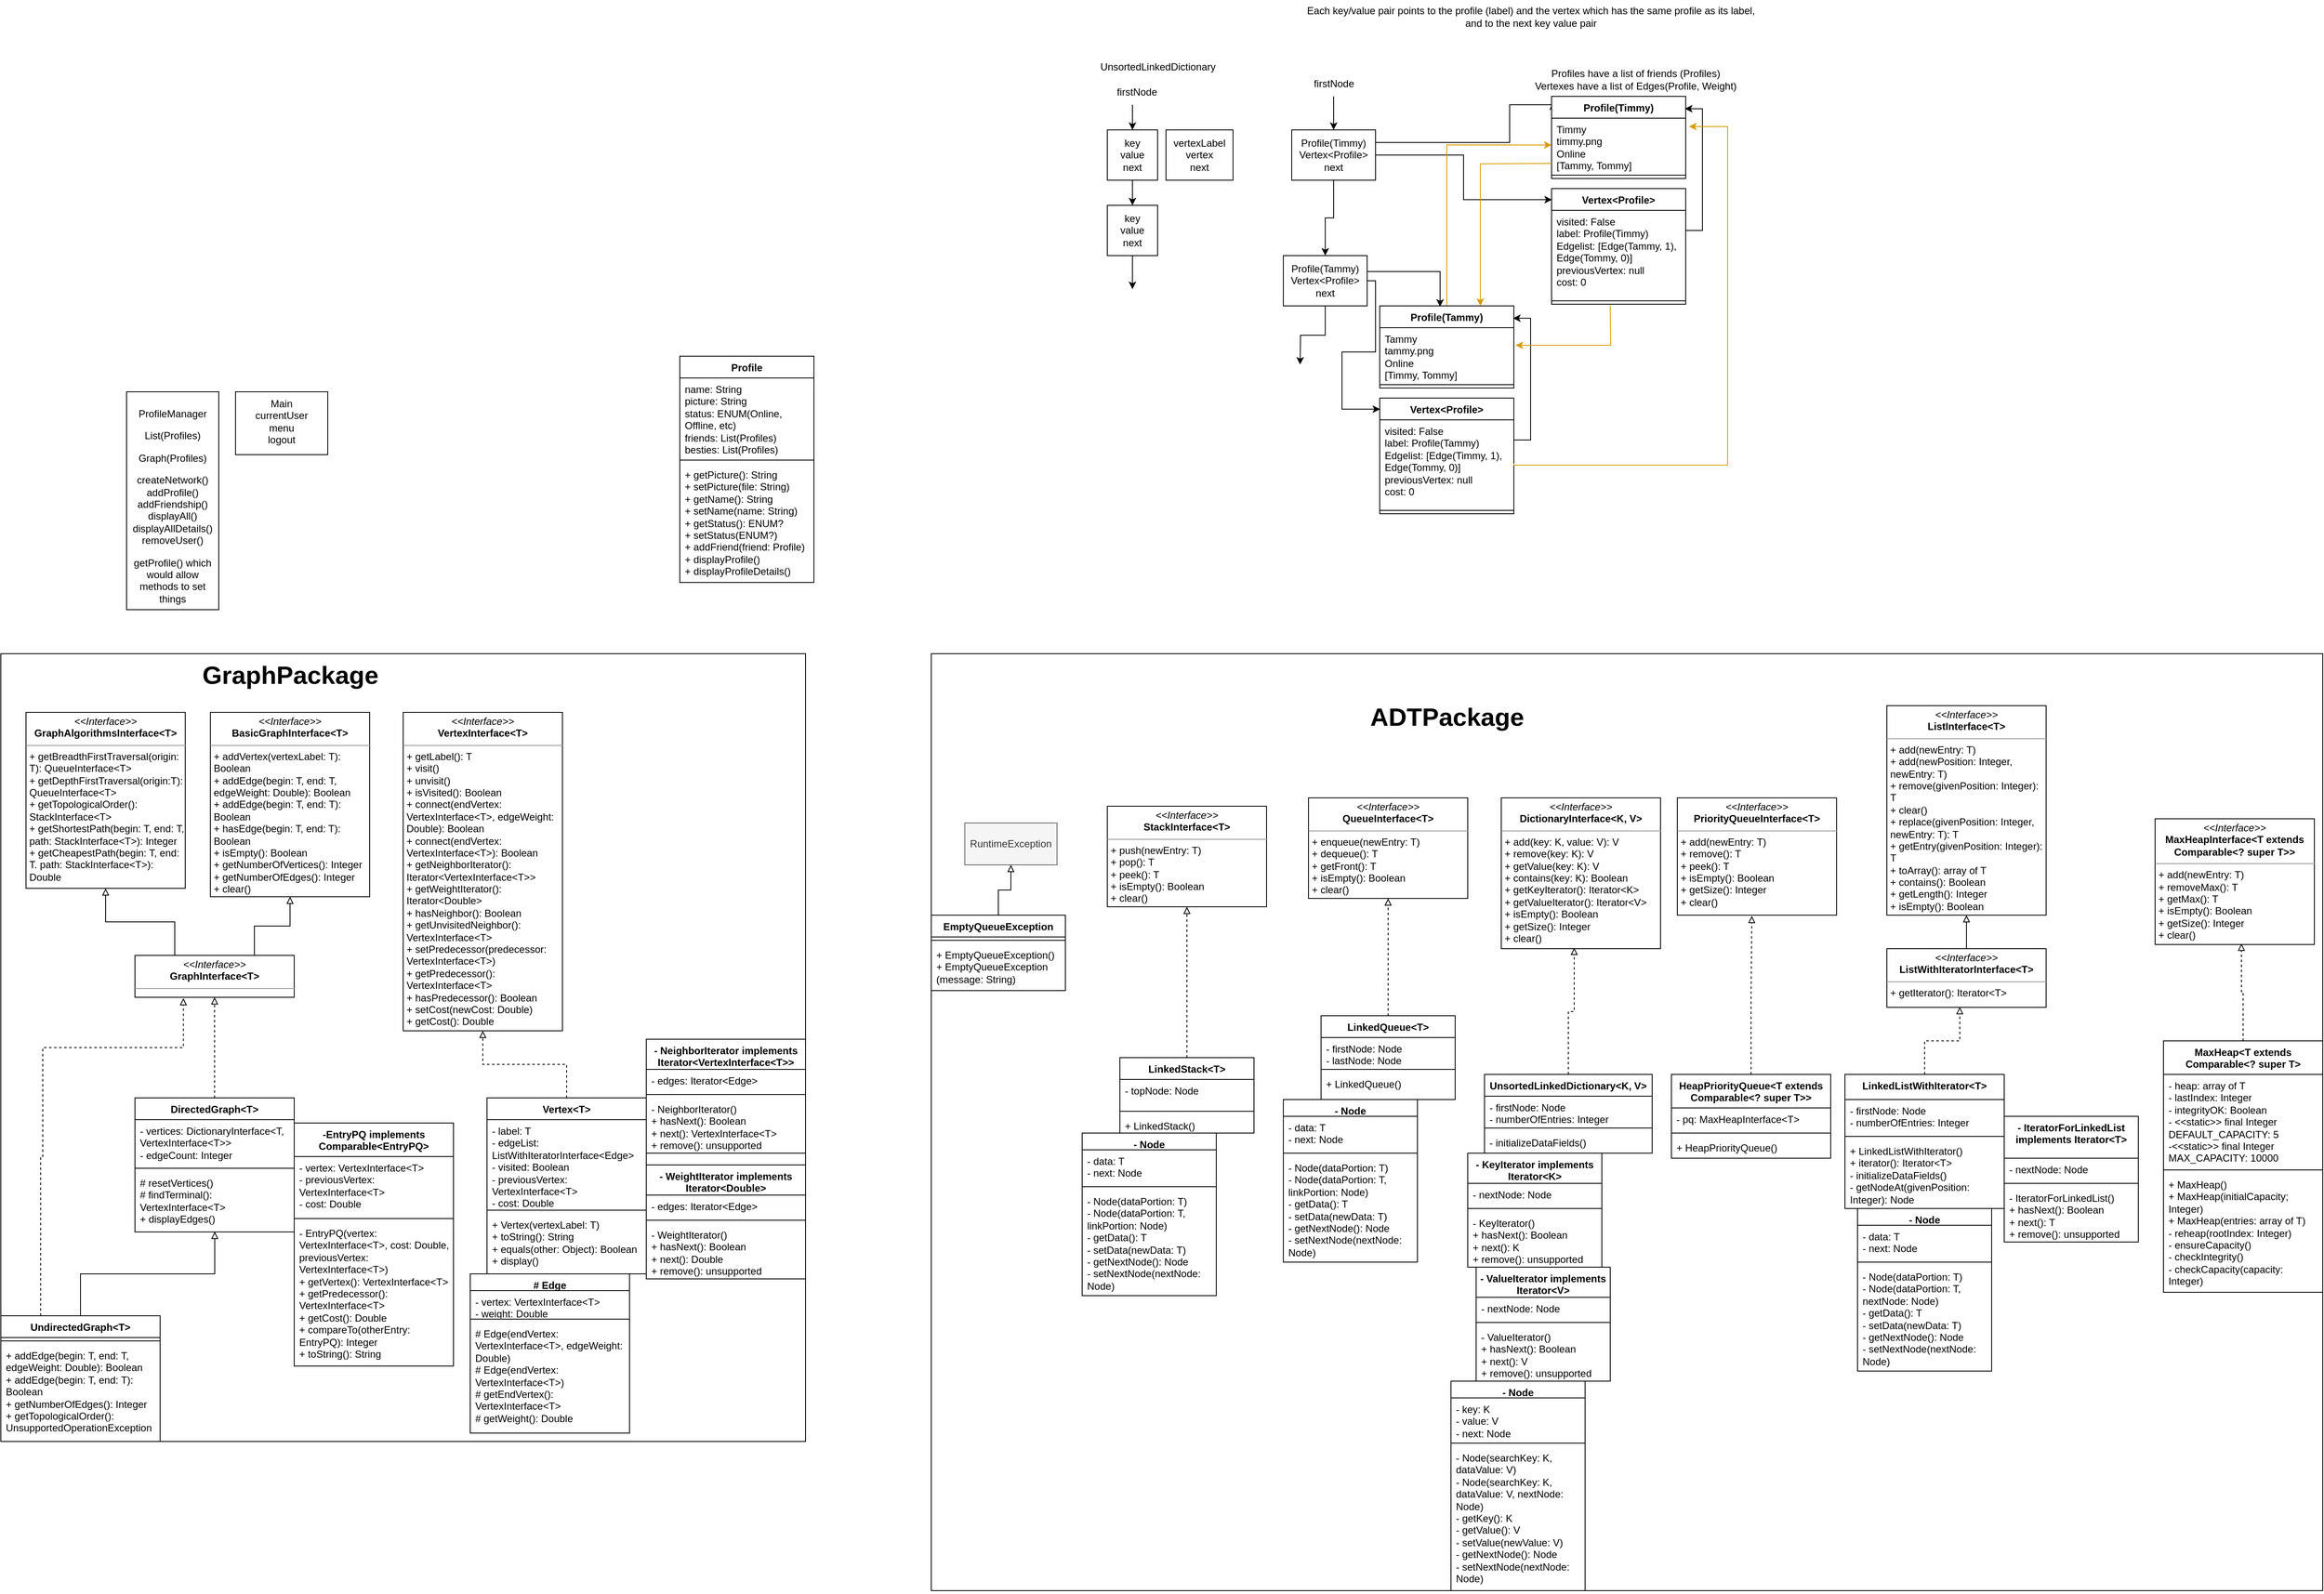 <mxfile version="21.6.8" type="device">
  <diagram name="Page-1" id="HYe1LKIJQzY3ldaQz6WX">
    <mxGraphModel dx="4152" dy="2208" grid="1" gridSize="10" guides="1" tooltips="1" connect="1" arrows="1" fold="1" page="1" pageScale="1" pageWidth="850" pageHeight="1100" math="0" shadow="0">
      <root>
        <mxCell id="0" />
        <mxCell id="1" parent="0" />
        <mxCell id="cooOkbSMlnfYZ13W8bEg-2" value="key&lt;br&gt;value&lt;br&gt;next" style="rounded=0;whiteSpace=wrap;html=1;" parent="1" vertex="1">
          <mxGeometry x="20" y="1475" width="60" height="60" as="geometry" />
        </mxCell>
        <mxCell id="cooOkbSMlnfYZ13W8bEg-3" value="" style="endArrow=classic;html=1;rounded=0;entryX=0.5;entryY=0;entryDx=0;entryDy=0;" parent="1" target="cooOkbSMlnfYZ13W8bEg-2" edge="1">
          <mxGeometry width="50" height="50" relative="1" as="geometry">
            <mxPoint x="50" y="1445" as="sourcePoint" />
            <mxPoint x="100" y="1395" as="targetPoint" />
          </mxGeometry>
        </mxCell>
        <mxCell id="cooOkbSMlnfYZ13W8bEg-68" style="edgeStyle=orthogonalEdgeStyle;rounded=0;orthogonalLoop=1;jettySize=auto;html=1;exitX=0.5;exitY=1;exitDx=0;exitDy=0;" parent="1" source="cooOkbSMlnfYZ13W8bEg-5" edge="1">
          <mxGeometry relative="1" as="geometry">
            <mxPoint x="50" y="1665" as="targetPoint" />
          </mxGeometry>
        </mxCell>
        <mxCell id="cooOkbSMlnfYZ13W8bEg-5" value="key&lt;br&gt;value&lt;br&gt;next" style="rounded=0;whiteSpace=wrap;html=1;" parent="1" vertex="1">
          <mxGeometry x="20" y="1565" width="60" height="60" as="geometry" />
        </mxCell>
        <mxCell id="cooOkbSMlnfYZ13W8bEg-6" value="" style="endArrow=classic;html=1;rounded=0;entryX=0.5;entryY=0;entryDx=0;entryDy=0;" parent="1" target="cooOkbSMlnfYZ13W8bEg-5" edge="1">
          <mxGeometry width="50" height="50" relative="1" as="geometry">
            <mxPoint x="50" y="1535" as="sourcePoint" />
            <mxPoint x="100" y="1485" as="targetPoint" />
          </mxGeometry>
        </mxCell>
        <mxCell id="cooOkbSMlnfYZ13W8bEg-8" value="vertexLabel&lt;br&gt;vertex&lt;br&gt;next" style="rounded=0;whiteSpace=wrap;html=1;" parent="1" vertex="1">
          <mxGeometry x="90" y="1475" width="80" height="60" as="geometry" />
        </mxCell>
        <mxCell id="cooOkbSMlnfYZ13W8bEg-33" style="edgeStyle=orthogonalEdgeStyle;rounded=0;orthogonalLoop=1;jettySize=auto;html=1;exitX=1;exitY=0.25;exitDx=0;exitDy=0;entryX=0.012;entryY=0.074;entryDx=0;entryDy=0;entryPerimeter=0;" parent="1" source="cooOkbSMlnfYZ13W8bEg-17" target="cooOkbSMlnfYZ13W8bEg-18" edge="1">
          <mxGeometry relative="1" as="geometry">
            <Array as="points">
              <mxPoint x="500" y="1490" />
              <mxPoint x="500" y="1445" />
            </Array>
          </mxGeometry>
        </mxCell>
        <mxCell id="cooOkbSMlnfYZ13W8bEg-39" style="edgeStyle=orthogonalEdgeStyle;rounded=0;orthogonalLoop=1;jettySize=auto;html=1;exitX=1;exitY=0.5;exitDx=0;exitDy=0;entryX=0.003;entryY=0.096;entryDx=0;entryDy=0;entryPerimeter=0;" parent="1" source="cooOkbSMlnfYZ13W8bEg-17" target="cooOkbSMlnfYZ13W8bEg-35" edge="1">
          <mxGeometry relative="1" as="geometry" />
        </mxCell>
        <mxCell id="cooOkbSMlnfYZ13W8bEg-62" style="edgeStyle=orthogonalEdgeStyle;rounded=0;orthogonalLoop=1;jettySize=auto;html=1;exitX=0.5;exitY=1;exitDx=0;exitDy=0;" parent="1" source="cooOkbSMlnfYZ13W8bEg-17" target="cooOkbSMlnfYZ13W8bEg-47" edge="1">
          <mxGeometry relative="1" as="geometry" />
        </mxCell>
        <mxCell id="cooOkbSMlnfYZ13W8bEg-17" value="Profile(Timmy)&lt;br&gt;Vertex&amp;lt;Profile&amp;gt;&lt;br&gt;next" style="rounded=0;whiteSpace=wrap;html=1;" parent="1" vertex="1">
          <mxGeometry x="240" y="1475" width="100" height="60" as="geometry" />
        </mxCell>
        <mxCell id="cooOkbSMlnfYZ13W8bEg-18" value="Profile(Timmy)" style="swimlane;fontStyle=1;align=center;verticalAlign=top;childLayout=stackLayout;horizontal=1;startSize=26;horizontalStack=0;resizeParent=1;resizeParentMax=0;resizeLast=0;collapsible=1;marginBottom=0;whiteSpace=wrap;html=1;" parent="1" vertex="1">
          <mxGeometry x="550" y="1435" width="160" height="98" as="geometry" />
        </mxCell>
        <mxCell id="cooOkbSMlnfYZ13W8bEg-19" value="Timmy&lt;br&gt;timmy.png&lt;br&gt;Online&lt;br&gt;[Tammy, Tommy]" style="text;strokeColor=none;fillColor=none;align=left;verticalAlign=top;spacingLeft=4;spacingRight=4;overflow=hidden;rotatable=0;points=[[0,0.5],[1,0.5]];portConstraint=eastwest;whiteSpace=wrap;html=1;" parent="cooOkbSMlnfYZ13W8bEg-18" vertex="1">
          <mxGeometry y="26" width="160" height="64" as="geometry" />
        </mxCell>
        <mxCell id="cooOkbSMlnfYZ13W8bEg-20" value="" style="line;strokeWidth=1;fillColor=none;align=left;verticalAlign=middle;spacingTop=-1;spacingLeft=3;spacingRight=3;rotatable=0;labelPosition=right;points=[];portConstraint=eastwest;strokeColor=inherit;" parent="cooOkbSMlnfYZ13W8bEg-18" vertex="1">
          <mxGeometry y="90" width="160" height="8" as="geometry" />
        </mxCell>
        <mxCell id="cooOkbSMlnfYZ13W8bEg-22" value="&lt;p style=&quot;line-height: 120%;&quot;&gt;&lt;span style=&quot;background-color: initial;&quot;&gt;ProfileManager&lt;/span&gt;&lt;br&gt;&lt;/p&gt;&lt;p style=&quot;line-height: 120%;&quot;&gt;&lt;span style=&quot;background-color: initial;&quot;&gt;List(Profiles)&lt;/span&gt;&lt;/p&gt;&lt;p style=&quot;line-height: 120%;&quot;&gt;&lt;span style=&quot;background-color: initial;&quot;&gt;Graph(Profiles)&lt;/span&gt;&lt;/p&gt;&lt;p style=&quot;line-height: 120%;&quot;&gt;&lt;span style=&quot;background-color: initial;&quot;&gt;createNetwork()&lt;br&gt;&lt;/span&gt;&lt;span style=&quot;background-color: initial;&quot;&gt;addProfile()&lt;br&gt;&lt;/span&gt;&lt;span style=&quot;background-color: initial;&quot;&gt;addFriendship()&lt;br&gt;&lt;/span&gt;&lt;span style=&quot;background-color: initial;&quot;&gt;displayAll()&lt;br&gt;&lt;/span&gt;&lt;span style=&quot;background-color: initial;&quot;&gt;displayAllDetails()&lt;br&gt;&lt;/span&gt;&lt;span style=&quot;background-color: initial;&quot;&gt;removeUser()&lt;/span&gt;&lt;/p&gt;&lt;p style=&quot;line-height: 120%;&quot;&gt;getProfile() which would allow methods to set things&lt;/p&gt;" style="html=1;whiteSpace=wrap;align=center;verticalAlign=top;labelPosition=center;verticalLabelPosition=middle;" parent="1" vertex="1">
          <mxGeometry x="-1150" y="1787.5" width="110" height="260" as="geometry" />
        </mxCell>
        <mxCell id="cooOkbSMlnfYZ13W8bEg-23" value="Main&lt;br&gt;currentUser&lt;br&gt;menu&lt;br&gt;logout" style="html=1;whiteSpace=wrap;align=center;verticalAlign=top;" parent="1" vertex="1">
          <mxGeometry x="-1020" y="1787.5" width="110" height="75" as="geometry" />
        </mxCell>
        <mxCell id="cooOkbSMlnfYZ13W8bEg-35" value="Vertex&amp;lt;Profile&amp;gt;" style="swimlane;fontStyle=1;align=center;verticalAlign=top;childLayout=stackLayout;horizontal=1;startSize=26;horizontalStack=0;resizeParent=1;resizeParentMax=0;resizeLast=0;collapsible=1;marginBottom=0;whiteSpace=wrap;html=1;" parent="1" vertex="1">
          <mxGeometry x="550" y="1545" width="160" height="138" as="geometry" />
        </mxCell>
        <mxCell id="cooOkbSMlnfYZ13W8bEg-36" value="visited: False&lt;br&gt;label: Profile(Timmy)&lt;br&gt;Edgelist: [Edge(Tammy, 1), Edge(Tommy, 0)]&lt;br&gt;previousVertex: null&lt;br&gt;cost: 0" style="text;strokeColor=none;fillColor=none;align=left;verticalAlign=top;spacingLeft=4;spacingRight=4;overflow=hidden;rotatable=0;points=[[0,0.5],[1,0.5]];portConstraint=eastwest;whiteSpace=wrap;html=1;" parent="cooOkbSMlnfYZ13W8bEg-35" vertex="1">
          <mxGeometry y="26" width="160" height="104" as="geometry" />
        </mxCell>
        <mxCell id="cooOkbSMlnfYZ13W8bEg-37" value="" style="line;strokeWidth=1;fillColor=none;align=left;verticalAlign=middle;spacingTop=-1;spacingLeft=3;spacingRight=3;rotatable=0;labelPosition=right;points=[];portConstraint=eastwest;strokeColor=inherit;" parent="cooOkbSMlnfYZ13W8bEg-35" vertex="1">
          <mxGeometry y="130" width="160" height="8" as="geometry" />
        </mxCell>
        <mxCell id="cooOkbSMlnfYZ13W8bEg-40" style="edgeStyle=orthogonalEdgeStyle;rounded=0;orthogonalLoop=1;jettySize=auto;html=1;exitX=1;exitY=0.5;exitDx=0;exitDy=0;entryX=0.994;entryY=0.15;entryDx=0;entryDy=0;entryPerimeter=0;" parent="1" source="cooOkbSMlnfYZ13W8bEg-36" target="cooOkbSMlnfYZ13W8bEg-18" edge="1">
          <mxGeometry relative="1" as="geometry">
            <Array as="points">
              <mxPoint x="710" y="1595" />
              <mxPoint x="730" y="1595" />
              <mxPoint x="730" y="1450" />
            </Array>
          </mxGeometry>
        </mxCell>
        <mxCell id="cooOkbSMlnfYZ13W8bEg-41" value="Profile" style="swimlane;fontStyle=1;align=center;verticalAlign=top;childLayout=stackLayout;horizontal=1;startSize=26;horizontalStack=0;resizeParent=1;resizeParentMax=0;resizeLast=0;collapsible=1;marginBottom=0;whiteSpace=wrap;html=1;" parent="1" vertex="1">
          <mxGeometry x="-490" y="1745" width="160" height="270" as="geometry" />
        </mxCell>
        <mxCell id="cooOkbSMlnfYZ13W8bEg-42" value="name: String&lt;br&gt;picture: String&lt;br&gt;status: ENUM(Online, Offline, etc)&lt;br&gt;friends: List(Profiles)&lt;br&gt;besties: List(Profiles)" style="text;strokeColor=none;fillColor=none;align=left;verticalAlign=top;spacingLeft=4;spacingRight=4;overflow=hidden;rotatable=0;points=[[0,0.5],[1,0.5]];portConstraint=eastwest;whiteSpace=wrap;html=1;" parent="cooOkbSMlnfYZ13W8bEg-41" vertex="1">
          <mxGeometry y="26" width="160" height="94" as="geometry" />
        </mxCell>
        <mxCell id="cooOkbSMlnfYZ13W8bEg-43" value="" style="line;strokeWidth=1;fillColor=none;align=left;verticalAlign=middle;spacingTop=-1;spacingLeft=3;spacingRight=3;rotatable=0;labelPosition=right;points=[];portConstraint=eastwest;strokeColor=inherit;" parent="cooOkbSMlnfYZ13W8bEg-41" vertex="1">
          <mxGeometry y="120" width="160" height="8" as="geometry" />
        </mxCell>
        <mxCell id="cooOkbSMlnfYZ13W8bEg-44" value="+ getPicture(): String&lt;br&gt;+ setPicture(file: String)&lt;br&gt;+ getName(): String&lt;br&gt;+ setName(name: String)&lt;br&gt;+ getStatus(): ENUM?&lt;br&gt;+ setStatus(ENUM?)&lt;br&gt;+ addFriend(friend: Profile)&lt;br&gt;+ displayProfile()&lt;br&gt;+ displayProfileDetails()" style="text;strokeColor=none;fillColor=none;align=left;verticalAlign=top;spacingLeft=4;spacingRight=4;overflow=hidden;rotatable=0;points=[[0,0.5],[1,0.5]];portConstraint=eastwest;whiteSpace=wrap;html=1;" parent="cooOkbSMlnfYZ13W8bEg-41" vertex="1">
          <mxGeometry y="128" width="160" height="142" as="geometry" />
        </mxCell>
        <mxCell id="cooOkbSMlnfYZ13W8bEg-46" style="edgeStyle=orthogonalEdgeStyle;rounded=0;orthogonalLoop=1;jettySize=auto;html=1;exitX=1;exitY=0.5;exitDx=0;exitDy=0;entryX=0.003;entryY=0.096;entryDx=0;entryDy=0;entryPerimeter=0;" parent="1" source="cooOkbSMlnfYZ13W8bEg-47" target="cooOkbSMlnfYZ13W8bEg-51" edge="1">
          <mxGeometry relative="1" as="geometry">
            <Array as="points">
              <mxPoint x="340" y="1655" />
              <mxPoint x="340" y="1740" />
              <mxPoint x="300" y="1740" />
              <mxPoint x="300" y="1808" />
            </Array>
          </mxGeometry>
        </mxCell>
        <mxCell id="cooOkbSMlnfYZ13W8bEg-55" style="edgeStyle=orthogonalEdgeStyle;rounded=0;orthogonalLoop=1;jettySize=auto;html=1;exitX=1;exitY=0.25;exitDx=0;exitDy=0;entryX=0.45;entryY=-0.031;entryDx=0;entryDy=0;entryPerimeter=0;" parent="1" edge="1">
          <mxGeometry relative="1" as="geometry">
            <mxPoint x="330" y="1644" as="sourcePoint" />
            <mxPoint x="417" y="1685.962" as="targetPoint" />
            <Array as="points">
              <mxPoint x="417" y="1644" />
            </Array>
          </mxGeometry>
        </mxCell>
        <mxCell id="cooOkbSMlnfYZ13W8bEg-63" style="edgeStyle=orthogonalEdgeStyle;rounded=0;orthogonalLoop=1;jettySize=auto;html=1;exitX=0.5;exitY=1;exitDx=0;exitDy=0;" parent="1" source="cooOkbSMlnfYZ13W8bEg-47" edge="1">
          <mxGeometry relative="1" as="geometry">
            <mxPoint x="250" y="1755" as="targetPoint" />
          </mxGeometry>
        </mxCell>
        <mxCell id="cooOkbSMlnfYZ13W8bEg-47" value="Profile(Tammy)&lt;br&gt;Vertex&amp;lt;Profile&amp;gt;&lt;br&gt;next" style="rounded=0;whiteSpace=wrap;html=1;" parent="1" vertex="1">
          <mxGeometry x="230" y="1625" width="100" height="60" as="geometry" />
        </mxCell>
        <mxCell id="cooOkbSMlnfYZ13W8bEg-60" style="edgeStyle=orthogonalEdgeStyle;rounded=0;orthogonalLoop=1;jettySize=auto;html=1;exitX=0.5;exitY=0;exitDx=0;exitDy=0;entryX=0;entryY=0.5;entryDx=0;entryDy=0;fillColor=#ffe6cc;strokeColor=#d79b00;" parent="1" source="cooOkbSMlnfYZ13W8bEg-48" target="cooOkbSMlnfYZ13W8bEg-19" edge="1">
          <mxGeometry relative="1" as="geometry" />
        </mxCell>
        <mxCell id="cooOkbSMlnfYZ13W8bEg-48" value="Profile(Tammy)" style="swimlane;fontStyle=1;align=center;verticalAlign=top;childLayout=stackLayout;horizontal=1;startSize=26;horizontalStack=0;resizeParent=1;resizeParentMax=0;resizeLast=0;collapsible=1;marginBottom=0;whiteSpace=wrap;html=1;" parent="1" vertex="1">
          <mxGeometry x="345" y="1685" width="160" height="98" as="geometry" />
        </mxCell>
        <mxCell id="cooOkbSMlnfYZ13W8bEg-49" value="Tammy&lt;br&gt;tammy.png&lt;br&gt;Online&lt;br&gt;[Timmy, Tommy]" style="text;strokeColor=none;fillColor=none;align=left;verticalAlign=top;spacingLeft=4;spacingRight=4;overflow=hidden;rotatable=0;points=[[0,0.5],[1,0.5]];portConstraint=eastwest;whiteSpace=wrap;html=1;" parent="cooOkbSMlnfYZ13W8bEg-48" vertex="1">
          <mxGeometry y="26" width="160" height="64" as="geometry" />
        </mxCell>
        <mxCell id="cooOkbSMlnfYZ13W8bEg-50" value="" style="line;strokeWidth=1;fillColor=none;align=left;verticalAlign=middle;spacingTop=-1;spacingLeft=3;spacingRight=3;rotatable=0;labelPosition=right;points=[];portConstraint=eastwest;strokeColor=inherit;" parent="cooOkbSMlnfYZ13W8bEg-48" vertex="1">
          <mxGeometry y="90" width="160" height="8" as="geometry" />
        </mxCell>
        <mxCell id="cooOkbSMlnfYZ13W8bEg-51" value="Vertex&amp;lt;Profile&amp;gt;" style="swimlane;fontStyle=1;align=center;verticalAlign=top;childLayout=stackLayout;horizontal=1;startSize=26;horizontalStack=0;resizeParent=1;resizeParentMax=0;resizeLast=0;collapsible=1;marginBottom=0;whiteSpace=wrap;html=1;" parent="1" vertex="1">
          <mxGeometry x="345" y="1795" width="160" height="138" as="geometry" />
        </mxCell>
        <mxCell id="cooOkbSMlnfYZ13W8bEg-52" value="visited: False&lt;br&gt;label: Profile(Tammy)&lt;br&gt;Edgelist: [Edge(Timmy, 1), Edge(Tommy, 0)]&lt;br&gt;previousVertex: null&lt;br&gt;cost: 0" style="text;strokeColor=none;fillColor=none;align=left;verticalAlign=top;spacingLeft=4;spacingRight=4;overflow=hidden;rotatable=0;points=[[0,0.5],[1,0.5]];portConstraint=eastwest;whiteSpace=wrap;html=1;" parent="cooOkbSMlnfYZ13W8bEg-51" vertex="1">
          <mxGeometry y="26" width="160" height="104" as="geometry" />
        </mxCell>
        <mxCell id="cooOkbSMlnfYZ13W8bEg-53" value="" style="line;strokeWidth=1;fillColor=none;align=left;verticalAlign=middle;spacingTop=-1;spacingLeft=3;spacingRight=3;rotatable=0;labelPosition=right;points=[];portConstraint=eastwest;strokeColor=inherit;" parent="cooOkbSMlnfYZ13W8bEg-51" vertex="1">
          <mxGeometry y="130" width="160" height="8" as="geometry" />
        </mxCell>
        <mxCell id="cooOkbSMlnfYZ13W8bEg-54" style="edgeStyle=orthogonalEdgeStyle;rounded=0;orthogonalLoop=1;jettySize=auto;html=1;exitX=1;exitY=0.5;exitDx=0;exitDy=0;entryX=0.994;entryY=0.15;entryDx=0;entryDy=0;entryPerimeter=0;" parent="1" source="cooOkbSMlnfYZ13W8bEg-52" target="cooOkbSMlnfYZ13W8bEg-48" edge="1">
          <mxGeometry relative="1" as="geometry">
            <Array as="points">
              <mxPoint x="505" y="1845" />
              <mxPoint x="525" y="1845" />
              <mxPoint x="525" y="1700" />
            </Array>
          </mxGeometry>
        </mxCell>
        <mxCell id="cooOkbSMlnfYZ13W8bEg-58" style="edgeStyle=orthogonalEdgeStyle;rounded=0;orthogonalLoop=1;jettySize=auto;html=1;exitX=0;exitY=0.5;exitDx=0;exitDy=0;entryX=1.013;entryY=0.328;entryDx=0;entryDy=0;entryPerimeter=0;fillColor=#ffe6cc;strokeColor=#d79b00;" parent="1" target="cooOkbSMlnfYZ13W8bEg-49" edge="1">
          <mxGeometry relative="1" as="geometry">
            <mxPoint x="620" y="1685" as="sourcePoint" />
            <mxPoint x="558.04" y="1747" as="targetPoint" />
          </mxGeometry>
        </mxCell>
        <mxCell id="cooOkbSMlnfYZ13W8bEg-59" style="edgeStyle=orthogonalEdgeStyle;rounded=0;orthogonalLoop=1;jettySize=auto;html=1;exitX=1;exitY=0.5;exitDx=0;exitDy=0;entryX=1.025;entryY=0.156;entryDx=0;entryDy=0;entryPerimeter=0;fillColor=#ffe6cc;strokeColor=#d79b00;" parent="1" source="cooOkbSMlnfYZ13W8bEg-52" target="cooOkbSMlnfYZ13W8bEg-19" edge="1">
          <mxGeometry relative="1" as="geometry">
            <Array as="points">
              <mxPoint x="505" y="1875" />
              <mxPoint x="760" y="1875" />
              <mxPoint x="760" y="1471" />
            </Array>
          </mxGeometry>
        </mxCell>
        <mxCell id="cooOkbSMlnfYZ13W8bEg-61" style="edgeStyle=orthogonalEdgeStyle;rounded=0;orthogonalLoop=1;jettySize=auto;html=1;exitX=0;exitY=0.5;exitDx=0;exitDy=0;fillColor=#ffe6cc;strokeColor=#d79b00;entryX=0.75;entryY=0;entryDx=0;entryDy=0;" parent="1" target="cooOkbSMlnfYZ13W8bEg-48" edge="1">
          <mxGeometry relative="1" as="geometry">
            <mxPoint x="550" y="1515" as="sourcePoint" />
            <mxPoint x="463" y="1615" as="targetPoint" />
          </mxGeometry>
        </mxCell>
        <mxCell id="cooOkbSMlnfYZ13W8bEg-65" value="Each key/value pair points to the profile (label) and the vertex which has the same profile as its label,&lt;br&gt;and to the next key value pair" style="text;html=1;align=center;verticalAlign=middle;resizable=0;points=[];autosize=1;strokeColor=none;fillColor=none;" parent="1" vertex="1">
          <mxGeometry x="245" y="1320" width="560" height="40" as="geometry" />
        </mxCell>
        <mxCell id="cooOkbSMlnfYZ13W8bEg-66" value="firstNode" style="text;html=1;align=center;verticalAlign=middle;resizable=0;points=[];autosize=1;strokeColor=none;fillColor=none;" parent="1" vertex="1">
          <mxGeometry x="20" y="1415" width="70" height="30" as="geometry" />
        </mxCell>
        <mxCell id="cooOkbSMlnfYZ13W8bEg-67" value="UnsortedLinkedDictionary" style="text;html=1;align=center;verticalAlign=middle;resizable=0;points=[];autosize=1;strokeColor=none;fillColor=none;" parent="1" vertex="1">
          <mxGeometry y="1385" width="160" height="30" as="geometry" />
        </mxCell>
        <mxCell id="cooOkbSMlnfYZ13W8bEg-70" value="" style="edgeStyle=orthogonalEdgeStyle;rounded=0;orthogonalLoop=1;jettySize=auto;html=1;" parent="1" source="cooOkbSMlnfYZ13W8bEg-69" target="cooOkbSMlnfYZ13W8bEg-17" edge="1">
          <mxGeometry relative="1" as="geometry" />
        </mxCell>
        <mxCell id="cooOkbSMlnfYZ13W8bEg-69" value="firstNode" style="text;html=1;align=center;verticalAlign=middle;resizable=0;points=[];autosize=1;strokeColor=none;fillColor=none;" parent="1" vertex="1">
          <mxGeometry x="255" y="1405" width="70" height="30" as="geometry" />
        </mxCell>
        <mxCell id="cooOkbSMlnfYZ13W8bEg-71" value="Profiles have a list of friends (Profiles)&lt;br&gt;Vertexes have a list of Edges(Profile, Weight)" style="text;html=1;align=center;verticalAlign=middle;resizable=0;points=[];autosize=1;strokeColor=none;fillColor=none;" parent="1" vertex="1">
          <mxGeometry x="520" y="1395" width="260" height="40" as="geometry" />
        </mxCell>
        <mxCell id="9jJaJCgMxhwfUNVwo0DU-75" value="" style="group;fillColor=default;labelBorderColor=default;labelBackgroundColor=none;strokeColor=default;" vertex="1" connectable="0" parent="1">
          <mxGeometry x="-190" y="2100" width="1660" height="1118" as="geometry" />
        </mxCell>
        <mxCell id="9jJaJCgMxhwfUNVwo0DU-1" value="ADTPackage" style="text;html=1;align=center;verticalAlign=middle;resizable=0;points=[];autosize=1;strokeColor=none;fillColor=none;fontSize=30;fontStyle=1" vertex="1" parent="9jJaJCgMxhwfUNVwo0DU-75">
          <mxGeometry x="510" y="50" width="210" height="50" as="geometry" />
        </mxCell>
        <mxCell id="9jJaJCgMxhwfUNVwo0DU-2" value="&lt;p style=&quot;margin:0px;margin-top:4px;text-align:center;&quot;&gt;&lt;i&gt;&amp;lt;&amp;lt;Interface&amp;gt;&amp;gt;&lt;/i&gt;&lt;br&gt;&lt;b&gt;DictionaryInterface&amp;lt;K, V&amp;gt;&lt;/b&gt;&lt;/p&gt;&lt;hr size=&quot;1&quot;&gt;&lt;p style=&quot;margin:0px;margin-left:4px;&quot;&gt;+ add(key: K, value: V): V&lt;/p&gt;&lt;p style=&quot;margin:0px;margin-left:4px;&quot;&gt;+ remove(key: K): V&lt;/p&gt;&lt;p style=&quot;margin:0px;margin-left:4px;&quot;&gt;+ getValue(key: K): V&lt;/p&gt;&lt;p style=&quot;margin:0px;margin-left:4px;&quot;&gt;+ contains(key: K): Boolean&lt;/p&gt;&lt;p style=&quot;margin:0px;margin-left:4px;&quot;&gt;+ getKeyIterator(): Iterator&amp;lt;K&amp;gt;&lt;/p&gt;&lt;p style=&quot;margin:0px;margin-left:4px;&quot;&gt;+ getValueIterator(): Iterator&amp;lt;V&amp;gt;&lt;/p&gt;&lt;p style=&quot;margin:0px;margin-left:4px;&quot;&gt;+ isEmpty(): Boolean&lt;/p&gt;&lt;p style=&quot;margin:0px;margin-left:4px;&quot;&gt;+ getSize(): Integer&lt;/p&gt;&lt;p style=&quot;margin:0px;margin-left:4px;&quot;&gt;+ clear()&lt;/p&gt;" style="verticalAlign=top;align=left;overflow=fill;fontSize=12;fontFamily=Helvetica;html=1;whiteSpace=wrap;" vertex="1" parent="9jJaJCgMxhwfUNVwo0DU-75">
          <mxGeometry x="680" y="172" width="190" height="180" as="geometry" />
        </mxCell>
        <mxCell id="9jJaJCgMxhwfUNVwo0DU-3" value="EmptyQueueException" style="swimlane;fontStyle=1;align=center;verticalAlign=top;childLayout=stackLayout;horizontal=1;startSize=26;horizontalStack=0;resizeParent=1;resizeParentMax=0;resizeLast=0;collapsible=1;marginBottom=0;whiteSpace=wrap;html=1;" vertex="1" parent="9jJaJCgMxhwfUNVwo0DU-75">
          <mxGeometry y="312" width="160" height="90" as="geometry" />
        </mxCell>
        <mxCell id="9jJaJCgMxhwfUNVwo0DU-5" value="" style="line;strokeWidth=1;fillColor=none;align=left;verticalAlign=middle;spacingTop=-1;spacingLeft=3;spacingRight=3;rotatable=0;labelPosition=right;points=[];portConstraint=eastwest;strokeColor=inherit;" vertex="1" parent="9jJaJCgMxhwfUNVwo0DU-3">
          <mxGeometry y="26" width="160" height="8" as="geometry" />
        </mxCell>
        <mxCell id="9jJaJCgMxhwfUNVwo0DU-6" value="+ EmptyQueueException()&lt;br&gt;+ EmptyQueueException&lt;br&gt;(message: String)" style="text;strokeColor=none;fillColor=none;align=left;verticalAlign=top;spacingLeft=4;spacingRight=4;overflow=hidden;rotatable=0;points=[[0,0.5],[1,0.5]];portConstraint=eastwest;whiteSpace=wrap;html=1;" vertex="1" parent="9jJaJCgMxhwfUNVwo0DU-3">
          <mxGeometry y="34" width="160" height="56" as="geometry" />
        </mxCell>
        <mxCell id="9jJaJCgMxhwfUNVwo0DU-7" value="HeapPriorityQueue&amp;lt;T extends Comparable&amp;lt;? super T&amp;gt;&amp;gt;" style="swimlane;fontStyle=1;align=center;verticalAlign=top;childLayout=stackLayout;horizontal=1;startSize=40;horizontalStack=0;resizeParent=1;resizeParentMax=0;resizeLast=0;collapsible=1;marginBottom=0;whiteSpace=wrap;html=1;" vertex="1" parent="9jJaJCgMxhwfUNVwo0DU-75">
          <mxGeometry x="883" y="502" width="190" height="100" as="geometry" />
        </mxCell>
        <mxCell id="9jJaJCgMxhwfUNVwo0DU-8" value="- pq: MaxHeapInterface&amp;lt;T&amp;gt;" style="text;strokeColor=none;fillColor=none;align=left;verticalAlign=top;spacingLeft=4;spacingRight=4;overflow=hidden;rotatable=0;points=[[0,0.5],[1,0.5]];portConstraint=eastwest;whiteSpace=wrap;html=1;" vertex="1" parent="9jJaJCgMxhwfUNVwo0DU-7">
          <mxGeometry y="40" width="190" height="26" as="geometry" />
        </mxCell>
        <mxCell id="9jJaJCgMxhwfUNVwo0DU-9" value="" style="line;strokeWidth=1;fillColor=none;align=left;verticalAlign=middle;spacingTop=-1;spacingLeft=3;spacingRight=3;rotatable=0;labelPosition=right;points=[];portConstraint=eastwest;strokeColor=inherit;" vertex="1" parent="9jJaJCgMxhwfUNVwo0DU-7">
          <mxGeometry y="66" width="190" height="8" as="geometry" />
        </mxCell>
        <mxCell id="9jJaJCgMxhwfUNVwo0DU-10" value="+ HeapPriorityQueue()" style="text;strokeColor=none;fillColor=none;align=left;verticalAlign=top;spacingLeft=4;spacingRight=4;overflow=hidden;rotatable=0;points=[[0,0.5],[1,0.5]];portConstraint=eastwest;whiteSpace=wrap;html=1;" vertex="1" parent="9jJaJCgMxhwfUNVwo0DU-7">
          <mxGeometry y="74" width="190" height="26" as="geometry" />
        </mxCell>
        <mxCell id="9jJaJCgMxhwfUNVwo0DU-11" value="&lt;p style=&quot;margin:0px;margin-top:4px;text-align:center;&quot;&gt;&lt;i&gt;&amp;lt;&amp;lt;Interface&amp;gt;&amp;gt;&lt;/i&gt;&lt;br&gt;&lt;b&gt;PriorityQueueInterface&amp;lt;T&amp;gt;&lt;/b&gt;&lt;/p&gt;&lt;hr size=&quot;1&quot;&gt;&lt;p style=&quot;margin:0px;margin-left:4px;&quot;&gt;+ add(newEntry: T)&lt;/p&gt;&lt;p style=&quot;margin:0px;margin-left:4px;&quot;&gt;+ remove(): T&lt;/p&gt;&lt;p style=&quot;margin:0px;margin-left:4px;&quot;&gt;+ peek(): T&lt;/p&gt;&lt;p style=&quot;margin:0px;margin-left:4px;&quot;&gt;+ isEmpty(): Boolean&lt;/p&gt;&lt;p style=&quot;margin:0px;margin-left:4px;&quot;&gt;+ getSize(): Integer&lt;/p&gt;&lt;p style=&quot;margin:0px;margin-left:4px;&quot;&gt;+ clear()&lt;/p&gt;" style="verticalAlign=top;align=left;overflow=fill;fontSize=12;fontFamily=Helvetica;html=1;whiteSpace=wrap;" vertex="1" parent="9jJaJCgMxhwfUNVwo0DU-75">
          <mxGeometry x="890" y="172" width="190" height="140" as="geometry" />
        </mxCell>
        <mxCell id="9jJaJCgMxhwfUNVwo0DU-12" style="edgeStyle=orthogonalEdgeStyle;rounded=0;orthogonalLoop=1;jettySize=auto;html=1;exitX=0.5;exitY=0;exitDx=0;exitDy=0;entryX=0.468;entryY=1.006;entryDx=0;entryDy=0;entryPerimeter=0;dashed=1;endArrow=block;endFill=0;" edge="1" parent="9jJaJCgMxhwfUNVwo0DU-75" source="9jJaJCgMxhwfUNVwo0DU-7" target="9jJaJCgMxhwfUNVwo0DU-11">
          <mxGeometry relative="1" as="geometry" />
        </mxCell>
        <mxCell id="9jJaJCgMxhwfUNVwo0DU-13" value="&lt;p style=&quot;margin:0px;margin-top:4px;text-align:center;&quot;&gt;&lt;i&gt;&amp;lt;&amp;lt;Interface&amp;gt;&amp;gt;&lt;/i&gt;&lt;br&gt;&lt;b&gt;ListWithIteratorInterface&amp;lt;T&amp;gt;&lt;/b&gt;&lt;/p&gt;&lt;hr size=&quot;1&quot;&gt;&lt;p style=&quot;margin:0px;margin-left:4px;&quot;&gt;+ getIterator(): Iterator&amp;lt;T&amp;gt;&lt;/p&gt;" style="verticalAlign=top;align=left;overflow=fill;fontSize=12;fontFamily=Helvetica;html=1;whiteSpace=wrap;" vertex="1" parent="9jJaJCgMxhwfUNVwo0DU-75">
          <mxGeometry x="1140" y="352" width="190" height="70" as="geometry" />
        </mxCell>
        <mxCell id="9jJaJCgMxhwfUNVwo0DU-18" style="edgeStyle=orthogonalEdgeStyle;rounded=0;orthogonalLoop=1;jettySize=auto;html=1;exitX=0.5;exitY=0;exitDx=0;exitDy=0;entryX=0.458;entryY=0.994;entryDx=0;entryDy=0;entryPerimeter=0;dashed=1;endArrow=block;endFill=0;" edge="1" parent="9jJaJCgMxhwfUNVwo0DU-75" source="9jJaJCgMxhwfUNVwo0DU-14" target="9jJaJCgMxhwfUNVwo0DU-13">
          <mxGeometry relative="1" as="geometry" />
        </mxCell>
        <mxCell id="9jJaJCgMxhwfUNVwo0DU-14" value="LinkedListWithIterator&amp;lt;T&amp;gt;" style="swimlane;fontStyle=1;align=center;verticalAlign=top;childLayout=stackLayout;horizontal=1;startSize=30;horizontalStack=0;resizeParent=1;resizeParentMax=0;resizeLast=0;collapsible=1;marginBottom=0;whiteSpace=wrap;html=1;" vertex="1" parent="9jJaJCgMxhwfUNVwo0DU-75">
          <mxGeometry x="1090" y="502" width="190" height="160" as="geometry" />
        </mxCell>
        <mxCell id="9jJaJCgMxhwfUNVwo0DU-15" value="- firstNode: Node&lt;br&gt;- numberOfEntries: Integer" style="text;strokeColor=none;fillColor=none;align=left;verticalAlign=top;spacingLeft=4;spacingRight=4;overflow=hidden;rotatable=0;points=[[0,0.5],[1,0.5]];portConstraint=eastwest;whiteSpace=wrap;html=1;" vertex="1" parent="9jJaJCgMxhwfUNVwo0DU-14">
          <mxGeometry y="30" width="190" height="40" as="geometry" />
        </mxCell>
        <mxCell id="9jJaJCgMxhwfUNVwo0DU-16" value="" style="line;strokeWidth=1;fillColor=none;align=left;verticalAlign=middle;spacingTop=-1;spacingLeft=3;spacingRight=3;rotatable=0;labelPosition=right;points=[];portConstraint=eastwest;strokeColor=inherit;" vertex="1" parent="9jJaJCgMxhwfUNVwo0DU-14">
          <mxGeometry y="70" width="190" height="8" as="geometry" />
        </mxCell>
        <mxCell id="9jJaJCgMxhwfUNVwo0DU-17" value="+ LinkedListWithIterator()&lt;br&gt;+ iterator(): Iterator&amp;lt;T&amp;gt;&lt;br&gt;- initializeDataFields()&lt;br&gt;- getNodeAt(givenPosition: Integer): Node" style="text;strokeColor=none;fillColor=none;align=left;verticalAlign=top;spacingLeft=4;spacingRight=4;overflow=hidden;rotatable=0;points=[[0,0.5],[1,0.5]];portConstraint=eastwest;whiteSpace=wrap;html=1;" vertex="1" parent="9jJaJCgMxhwfUNVwo0DU-14">
          <mxGeometry y="78" width="190" height="82" as="geometry" />
        </mxCell>
        <mxCell id="9jJaJCgMxhwfUNVwo0DU-19" value="- IteratorForLinkedList implements Iterator&amp;lt;T&amp;gt;" style="swimlane;fontStyle=1;align=center;verticalAlign=top;childLayout=stackLayout;horizontal=1;startSize=50;horizontalStack=0;resizeParent=1;resizeParentMax=0;resizeLast=0;collapsible=1;marginBottom=0;whiteSpace=wrap;html=1;" vertex="1" parent="9jJaJCgMxhwfUNVwo0DU-75">
          <mxGeometry x="1280" y="552" width="160" height="150" as="geometry" />
        </mxCell>
        <mxCell id="9jJaJCgMxhwfUNVwo0DU-20" value="- nextNode: Node" style="text;strokeColor=none;fillColor=none;align=left;verticalAlign=top;spacingLeft=4;spacingRight=4;overflow=hidden;rotatable=0;points=[[0,0.5],[1,0.5]];portConstraint=eastwest;whiteSpace=wrap;html=1;" vertex="1" parent="9jJaJCgMxhwfUNVwo0DU-19">
          <mxGeometry y="50" width="160" height="26" as="geometry" />
        </mxCell>
        <mxCell id="9jJaJCgMxhwfUNVwo0DU-21" value="" style="line;strokeWidth=1;fillColor=none;align=left;verticalAlign=middle;spacingTop=-1;spacingLeft=3;spacingRight=3;rotatable=0;labelPosition=right;points=[];portConstraint=eastwest;strokeColor=inherit;" vertex="1" parent="9jJaJCgMxhwfUNVwo0DU-19">
          <mxGeometry y="76" width="160" height="8" as="geometry" />
        </mxCell>
        <mxCell id="9jJaJCgMxhwfUNVwo0DU-22" value="- IteratorForLinkedList()&lt;br&gt;+ hasNext(): Boolean&lt;br&gt;+ next(): T&lt;br&gt;+ remove(): unsupported" style="text;strokeColor=none;fillColor=none;align=left;verticalAlign=top;spacingLeft=4;spacingRight=4;overflow=hidden;rotatable=0;points=[[0,0.5],[1,0.5]];portConstraint=eastwest;whiteSpace=wrap;html=1;" vertex="1" parent="9jJaJCgMxhwfUNVwo0DU-19">
          <mxGeometry y="84" width="160" height="66" as="geometry" />
        </mxCell>
        <mxCell id="9jJaJCgMxhwfUNVwo0DU-23" value="- Node" style="swimlane;fontStyle=1;align=center;verticalAlign=top;childLayout=stackLayout;horizontal=1;startSize=20;horizontalStack=0;resizeParent=1;resizeParentMax=0;resizeLast=0;collapsible=1;marginBottom=0;whiteSpace=wrap;html=1;" vertex="1" parent="9jJaJCgMxhwfUNVwo0DU-75">
          <mxGeometry x="1105" y="662" width="160" height="194" as="geometry" />
        </mxCell>
        <mxCell id="9jJaJCgMxhwfUNVwo0DU-24" value="- data: T&lt;br&gt;- next: Node" style="text;strokeColor=none;fillColor=none;align=left;verticalAlign=top;spacingLeft=4;spacingRight=4;overflow=hidden;rotatable=0;points=[[0,0.5],[1,0.5]];portConstraint=eastwest;whiteSpace=wrap;html=1;" vertex="1" parent="9jJaJCgMxhwfUNVwo0DU-23">
          <mxGeometry y="20" width="160" height="40" as="geometry" />
        </mxCell>
        <mxCell id="9jJaJCgMxhwfUNVwo0DU-25" value="" style="line;strokeWidth=1;fillColor=none;align=left;verticalAlign=middle;spacingTop=-1;spacingLeft=3;spacingRight=3;rotatable=0;labelPosition=right;points=[];portConstraint=eastwest;strokeColor=inherit;" vertex="1" parent="9jJaJCgMxhwfUNVwo0DU-23">
          <mxGeometry y="60" width="160" height="8" as="geometry" />
        </mxCell>
        <mxCell id="9jJaJCgMxhwfUNVwo0DU-26" value="- Node(dataPortion: T)&lt;br&gt;- Node(dataPortion: T, nextNode: Node)&lt;br&gt;- getData(): T&lt;br&gt;- setData(newData: T)&lt;br&gt;- getNextNode(): Node&lt;br&gt;- setNextNode(nextNode: Node)" style="text;strokeColor=none;fillColor=none;align=left;verticalAlign=top;spacingLeft=4;spacingRight=4;overflow=hidden;rotatable=0;points=[[0,0.5],[1,0.5]];portConstraint=eastwest;whiteSpace=wrap;html=1;" vertex="1" parent="9jJaJCgMxhwfUNVwo0DU-23">
          <mxGeometry y="68" width="160" height="126" as="geometry" />
        </mxCell>
        <mxCell id="9jJaJCgMxhwfUNVwo0DU-27" value="&lt;p style=&quot;margin:0px;margin-top:4px;text-align:center;&quot;&gt;&lt;i&gt;&amp;lt;&amp;lt;Interface&amp;gt;&amp;gt;&lt;/i&gt;&lt;br&gt;&lt;b&gt;QueueInterface&amp;lt;T&amp;gt;&lt;/b&gt;&lt;/p&gt;&lt;hr size=&quot;1&quot;&gt;&lt;p style=&quot;margin:0px;margin-left:4px;&quot;&gt;+ enqueue(newEntry: T)&lt;/p&gt;&lt;p style=&quot;margin:0px;margin-left:4px;&quot;&gt;+ dequeue(): T&lt;/p&gt;&lt;p style=&quot;margin:0px;margin-left:4px;&quot;&gt;+ getFront(): T&lt;/p&gt;&lt;p style=&quot;margin:0px;margin-left:4px;&quot;&gt;+ isEmpty(): Boolean&lt;/p&gt;&lt;p style=&quot;margin:0px;margin-left:4px;&quot;&gt;+ clear()&lt;/p&gt;" style="verticalAlign=top;align=left;overflow=fill;fontSize=12;fontFamily=Helvetica;html=1;whiteSpace=wrap;" vertex="1" parent="9jJaJCgMxhwfUNVwo0DU-75">
          <mxGeometry x="450" y="172" width="190" height="120" as="geometry" />
        </mxCell>
        <mxCell id="9jJaJCgMxhwfUNVwo0DU-37" style="edgeStyle=orthogonalEdgeStyle;rounded=0;orthogonalLoop=1;jettySize=auto;html=1;exitX=0.5;exitY=0;exitDx=0;exitDy=0;entryX=0.5;entryY=1;entryDx=0;entryDy=0;dashed=1;endArrow=block;endFill=0;" edge="1" parent="9jJaJCgMxhwfUNVwo0DU-75" source="9jJaJCgMxhwfUNVwo0DU-28" target="9jJaJCgMxhwfUNVwo0DU-27">
          <mxGeometry relative="1" as="geometry" />
        </mxCell>
        <mxCell id="9jJaJCgMxhwfUNVwo0DU-28" value="LinkedQueue&amp;lt;T&amp;gt;" style="swimlane;fontStyle=1;align=center;verticalAlign=top;childLayout=stackLayout;horizontal=1;startSize=26;horizontalStack=0;resizeParent=1;resizeParentMax=0;resizeLast=0;collapsible=1;marginBottom=0;whiteSpace=wrap;html=1;" vertex="1" parent="9jJaJCgMxhwfUNVwo0DU-75">
          <mxGeometry x="465" y="432" width="160" height="100" as="geometry" />
        </mxCell>
        <mxCell id="9jJaJCgMxhwfUNVwo0DU-29" value="- firstNode: Node&lt;br&gt;- lastNode: Node" style="text;strokeColor=none;fillColor=none;align=left;verticalAlign=top;spacingLeft=4;spacingRight=4;overflow=hidden;rotatable=0;points=[[0,0.5],[1,0.5]];portConstraint=eastwest;whiteSpace=wrap;html=1;" vertex="1" parent="9jJaJCgMxhwfUNVwo0DU-28">
          <mxGeometry y="26" width="160" height="34" as="geometry" />
        </mxCell>
        <mxCell id="9jJaJCgMxhwfUNVwo0DU-30" value="" style="line;strokeWidth=1;fillColor=none;align=left;verticalAlign=middle;spacingTop=-1;spacingLeft=3;spacingRight=3;rotatable=0;labelPosition=right;points=[];portConstraint=eastwest;strokeColor=inherit;" vertex="1" parent="9jJaJCgMxhwfUNVwo0DU-28">
          <mxGeometry y="60" width="160" height="8" as="geometry" />
        </mxCell>
        <mxCell id="9jJaJCgMxhwfUNVwo0DU-31" value="+ LinkedQueue()" style="text;strokeColor=none;fillColor=none;align=left;verticalAlign=top;spacingLeft=4;spacingRight=4;overflow=hidden;rotatable=0;points=[[0,0.5],[1,0.5]];portConstraint=eastwest;whiteSpace=wrap;html=1;" vertex="1" parent="9jJaJCgMxhwfUNVwo0DU-28">
          <mxGeometry y="68" width="160" height="32" as="geometry" />
        </mxCell>
        <mxCell id="9jJaJCgMxhwfUNVwo0DU-32" value="- Node" style="swimlane;fontStyle=1;align=center;verticalAlign=top;childLayout=stackLayout;horizontal=1;startSize=20;horizontalStack=0;resizeParent=1;resizeParentMax=0;resizeLast=0;collapsible=1;marginBottom=0;whiteSpace=wrap;html=1;" vertex="1" parent="9jJaJCgMxhwfUNVwo0DU-75">
          <mxGeometry x="420" y="532" width="160" height="194" as="geometry" />
        </mxCell>
        <mxCell id="9jJaJCgMxhwfUNVwo0DU-33" value="- data: T&lt;br&gt;- next: Node" style="text;strokeColor=none;fillColor=none;align=left;verticalAlign=top;spacingLeft=4;spacingRight=4;overflow=hidden;rotatable=0;points=[[0,0.5],[1,0.5]];portConstraint=eastwest;whiteSpace=wrap;html=1;" vertex="1" parent="9jJaJCgMxhwfUNVwo0DU-32">
          <mxGeometry y="20" width="160" height="40" as="geometry" />
        </mxCell>
        <mxCell id="9jJaJCgMxhwfUNVwo0DU-34" value="" style="line;strokeWidth=1;fillColor=none;align=left;verticalAlign=middle;spacingTop=-1;spacingLeft=3;spacingRight=3;rotatable=0;labelPosition=right;points=[];portConstraint=eastwest;strokeColor=inherit;" vertex="1" parent="9jJaJCgMxhwfUNVwo0DU-32">
          <mxGeometry y="60" width="160" height="8" as="geometry" />
        </mxCell>
        <mxCell id="9jJaJCgMxhwfUNVwo0DU-35" value="- Node(dataPortion: T)&lt;br&gt;- Node(dataPortion: T, linkPortion: Node)&lt;br&gt;- getData(): T&lt;br&gt;- setData(newData: T)&lt;br&gt;- getNextNode(): Node&lt;br&gt;- setNextNode(nextNode: Node)" style="text;strokeColor=none;fillColor=none;align=left;verticalAlign=top;spacingLeft=4;spacingRight=4;overflow=hidden;rotatable=0;points=[[0,0.5],[1,0.5]];portConstraint=eastwest;whiteSpace=wrap;html=1;" vertex="1" parent="9jJaJCgMxhwfUNVwo0DU-32">
          <mxGeometry y="68" width="160" height="126" as="geometry" />
        </mxCell>
        <mxCell id="9jJaJCgMxhwfUNVwo0DU-36" value="&lt;p style=&quot;margin:0px;margin-top:4px;text-align:center;&quot;&gt;&lt;i&gt;&amp;lt;&amp;lt;Interface&amp;gt;&amp;gt;&lt;/i&gt;&lt;br&gt;&lt;b&gt;StackInterface&amp;lt;T&amp;gt;&lt;/b&gt;&lt;/p&gt;&lt;hr size=&quot;1&quot;&gt;&lt;p style=&quot;margin:0px;margin-left:4px;&quot;&gt;+ push(newEntry: T)&lt;/p&gt;&lt;p style=&quot;margin:0px;margin-left:4px;&quot;&gt;+ pop(): T&lt;/p&gt;&lt;p style=&quot;margin:0px;margin-left:4px;&quot;&gt;+ peek(): T&lt;/p&gt;&lt;p style=&quot;margin:0px;margin-left:4px;&quot;&gt;+ isEmpty(): Boolean&lt;/p&gt;&lt;p style=&quot;margin:0px;margin-left:4px;&quot;&gt;+ clear()&lt;/p&gt;" style="verticalAlign=top;align=left;overflow=fill;fontSize=12;fontFamily=Helvetica;html=1;whiteSpace=wrap;" vertex="1" parent="9jJaJCgMxhwfUNVwo0DU-75">
          <mxGeometry x="210" y="182" width="190" height="120" as="geometry" />
        </mxCell>
        <mxCell id="9jJaJCgMxhwfUNVwo0DU-42" style="edgeStyle=orthogonalEdgeStyle;rounded=0;orthogonalLoop=1;jettySize=auto;html=1;exitX=0.5;exitY=0;exitDx=0;exitDy=0;dashed=1;endArrow=block;endFill=0;" edge="1" parent="9jJaJCgMxhwfUNVwo0DU-75" source="9jJaJCgMxhwfUNVwo0DU-38" target="9jJaJCgMxhwfUNVwo0DU-36">
          <mxGeometry relative="1" as="geometry" />
        </mxCell>
        <mxCell id="9jJaJCgMxhwfUNVwo0DU-38" value="LinkedStack&amp;lt;T&amp;gt;" style="swimlane;fontStyle=1;align=center;verticalAlign=top;childLayout=stackLayout;horizontal=1;startSize=26;horizontalStack=0;resizeParent=1;resizeParentMax=0;resizeLast=0;collapsible=1;marginBottom=0;whiteSpace=wrap;html=1;" vertex="1" parent="9jJaJCgMxhwfUNVwo0DU-75">
          <mxGeometry x="225" y="482" width="160" height="90" as="geometry" />
        </mxCell>
        <mxCell id="9jJaJCgMxhwfUNVwo0DU-39" value="- topNode: Node" style="text;strokeColor=none;fillColor=none;align=left;verticalAlign=top;spacingLeft=4;spacingRight=4;overflow=hidden;rotatable=0;points=[[0,0.5],[1,0.5]];portConstraint=eastwest;whiteSpace=wrap;html=1;" vertex="1" parent="9jJaJCgMxhwfUNVwo0DU-38">
          <mxGeometry y="26" width="160" height="34" as="geometry" />
        </mxCell>
        <mxCell id="9jJaJCgMxhwfUNVwo0DU-40" value="" style="line;strokeWidth=1;fillColor=none;align=left;verticalAlign=middle;spacingTop=-1;spacingLeft=3;spacingRight=3;rotatable=0;labelPosition=right;points=[];portConstraint=eastwest;strokeColor=inherit;" vertex="1" parent="9jJaJCgMxhwfUNVwo0DU-38">
          <mxGeometry y="60" width="160" height="8" as="geometry" />
        </mxCell>
        <mxCell id="9jJaJCgMxhwfUNVwo0DU-41" value="+ LinkedStack()" style="text;strokeColor=none;fillColor=none;align=left;verticalAlign=top;spacingLeft=4;spacingRight=4;overflow=hidden;rotatable=0;points=[[0,0.5],[1,0.5]];portConstraint=eastwest;whiteSpace=wrap;html=1;" vertex="1" parent="9jJaJCgMxhwfUNVwo0DU-38">
          <mxGeometry y="68" width="160" height="22" as="geometry" />
        </mxCell>
        <mxCell id="9jJaJCgMxhwfUNVwo0DU-43" value="- Node" style="swimlane;fontStyle=1;align=center;verticalAlign=top;childLayout=stackLayout;horizontal=1;startSize=20;horizontalStack=0;resizeParent=1;resizeParentMax=0;resizeLast=0;collapsible=1;marginBottom=0;whiteSpace=wrap;html=1;" vertex="1" parent="9jJaJCgMxhwfUNVwo0DU-75">
          <mxGeometry x="180" y="572" width="160" height="194" as="geometry" />
        </mxCell>
        <mxCell id="9jJaJCgMxhwfUNVwo0DU-44" value="- data: T&lt;br&gt;- next: Node" style="text;strokeColor=none;fillColor=none;align=left;verticalAlign=top;spacingLeft=4;spacingRight=4;overflow=hidden;rotatable=0;points=[[0,0.5],[1,0.5]];portConstraint=eastwest;whiteSpace=wrap;html=1;" vertex="1" parent="9jJaJCgMxhwfUNVwo0DU-43">
          <mxGeometry y="20" width="160" height="40" as="geometry" />
        </mxCell>
        <mxCell id="9jJaJCgMxhwfUNVwo0DU-45" value="" style="line;strokeWidth=1;fillColor=none;align=left;verticalAlign=middle;spacingTop=-1;spacingLeft=3;spacingRight=3;rotatable=0;labelPosition=right;points=[];portConstraint=eastwest;strokeColor=inherit;" vertex="1" parent="9jJaJCgMxhwfUNVwo0DU-43">
          <mxGeometry y="60" width="160" height="8" as="geometry" />
        </mxCell>
        <mxCell id="9jJaJCgMxhwfUNVwo0DU-46" value="- Node(dataPortion: T)&lt;br&gt;- Node(dataPortion: T, linkPortion: Node)&lt;br&gt;- getData(): T&lt;br&gt;- setData(newData: T)&lt;br&gt;- getNextNode(): Node&lt;br&gt;- setNextNode(nextNode: Node)" style="text;strokeColor=none;fillColor=none;align=left;verticalAlign=top;spacingLeft=4;spacingRight=4;overflow=hidden;rotatable=0;points=[[0,0.5],[1,0.5]];portConstraint=eastwest;whiteSpace=wrap;html=1;" vertex="1" parent="9jJaJCgMxhwfUNVwo0DU-43">
          <mxGeometry y="68" width="160" height="126" as="geometry" />
        </mxCell>
        <mxCell id="9jJaJCgMxhwfUNVwo0DU-47" value="&lt;p style=&quot;margin:0px;margin-top:4px;text-align:center;&quot;&gt;&lt;i&gt;&amp;lt;&amp;lt;Interface&amp;gt;&amp;gt;&lt;/i&gt;&lt;br&gt;&lt;b&gt;ListInterface&amp;lt;T&amp;gt;&lt;/b&gt;&lt;/p&gt;&lt;hr size=&quot;1&quot;&gt;&lt;p style=&quot;margin:0px;margin-left:4px;&quot;&gt;+ add(newEntry: T)&lt;/p&gt;&lt;p style=&quot;margin:0px;margin-left:4px;&quot;&gt;+ add(newPosition: Integer, newEntry: T)&lt;/p&gt;&lt;p style=&quot;margin:0px;margin-left:4px;&quot;&gt;+ remove(givenPosition: Integer): T&lt;/p&gt;&lt;p style=&quot;margin:0px;margin-left:4px;&quot;&gt;+ clear()&lt;/p&gt;&lt;p style=&quot;margin:0px;margin-left:4px;&quot;&gt;+ replace(givenPosition: Integer, newEntry: T): T&lt;/p&gt;&lt;p style=&quot;margin:0px;margin-left:4px;&quot;&gt;+ getEntry(givenPosition: Integer): T&lt;/p&gt;&lt;p style=&quot;margin:0px;margin-left:4px;&quot;&gt;+ toArray(): array of T&lt;/p&gt;&lt;p style=&quot;margin:0px;margin-left:4px;&quot;&gt;+ contains(): Boolean&lt;/p&gt;&lt;p style=&quot;margin:0px;margin-left:4px;&quot;&gt;+ getLength(): Integer&lt;/p&gt;&lt;p style=&quot;margin:0px;margin-left:4px;&quot;&gt;+ isEmpty(): Boolean&lt;/p&gt;" style="verticalAlign=top;align=left;overflow=fill;fontSize=12;fontFamily=Helvetica;html=1;whiteSpace=wrap;" vertex="1" parent="9jJaJCgMxhwfUNVwo0DU-75">
          <mxGeometry x="1140" y="62" width="190" height="250" as="geometry" />
        </mxCell>
        <mxCell id="9jJaJCgMxhwfUNVwo0DU-73" style="edgeStyle=orthogonalEdgeStyle;rounded=0;orthogonalLoop=1;jettySize=auto;html=1;exitX=0.5;exitY=0;exitDx=0;exitDy=0;entryX=0.5;entryY=1;entryDx=0;entryDy=0;endArrow=block;endFill=0;" edge="1" parent="9jJaJCgMxhwfUNVwo0DU-75" source="9jJaJCgMxhwfUNVwo0DU-13" target="9jJaJCgMxhwfUNVwo0DU-47">
          <mxGeometry relative="1" as="geometry" />
        </mxCell>
        <mxCell id="9jJaJCgMxhwfUNVwo0DU-48" value="&lt;p style=&quot;margin:0px;margin-top:4px;text-align:center;&quot;&gt;&lt;i&gt;&amp;lt;&amp;lt;Interface&amp;gt;&amp;gt;&lt;/i&gt;&lt;br&gt;&lt;b&gt;MaxHeapInterface&amp;lt;T extends Comparable&amp;lt;? super T&amp;gt;&amp;gt;&lt;/b&gt;&lt;/p&gt;&lt;hr size=&quot;1&quot;&gt;&lt;p style=&quot;margin:0px;margin-left:4px;&quot;&gt;+ add(newEntry: T)&lt;/p&gt;&lt;p style=&quot;margin:0px;margin-left:4px;&quot;&gt;+ removeMax(): T&lt;/p&gt;&lt;p style=&quot;margin:0px;margin-left:4px;&quot;&gt;+ getMax(): T&lt;/p&gt;&lt;p style=&quot;margin:0px;margin-left:4px;&quot;&gt;+ isEmpty(): Boolean&lt;/p&gt;&lt;p style=&quot;margin:0px;margin-left:4px;&quot;&gt;+ getSize(): Integer&lt;/p&gt;&lt;p style=&quot;margin:0px;margin-left:4px;&quot;&gt;+ clear()&lt;br&gt;&lt;/p&gt;" style="verticalAlign=top;align=left;overflow=fill;fontSize=12;fontFamily=Helvetica;html=1;whiteSpace=wrap;" vertex="1" parent="9jJaJCgMxhwfUNVwo0DU-75">
          <mxGeometry x="1460" y="197" width="190" height="150" as="geometry" />
        </mxCell>
        <mxCell id="9jJaJCgMxhwfUNVwo0DU-53" style="edgeStyle=orthogonalEdgeStyle;rounded=0;orthogonalLoop=1;jettySize=auto;html=1;exitX=0.5;exitY=0;exitDx=0;exitDy=0;entryX=0.542;entryY=0.993;entryDx=0;entryDy=0;entryPerimeter=0;dashed=1;endArrow=block;endFill=0;" edge="1" parent="9jJaJCgMxhwfUNVwo0DU-75" source="9jJaJCgMxhwfUNVwo0DU-49" target="9jJaJCgMxhwfUNVwo0DU-48">
          <mxGeometry relative="1" as="geometry" />
        </mxCell>
        <mxCell id="9jJaJCgMxhwfUNVwo0DU-49" value="MaxHeap&amp;lt;T extends Comparable&amp;lt;? super T&amp;gt;" style="swimlane;fontStyle=1;align=center;verticalAlign=top;childLayout=stackLayout;horizontal=1;startSize=40;horizontalStack=0;resizeParent=1;resizeParentMax=0;resizeLast=0;collapsible=1;marginBottom=0;whiteSpace=wrap;html=1;" vertex="1" parent="9jJaJCgMxhwfUNVwo0DU-75">
          <mxGeometry x="1470" y="462" width="190" height="300" as="geometry" />
        </mxCell>
        <mxCell id="9jJaJCgMxhwfUNVwo0DU-50" value="- heap: array of T&lt;br&gt;- lastIndex: Integer&lt;br&gt;- integrityOK: Boolean&lt;br&gt;- &amp;lt;&amp;lt;static&amp;gt;&amp;gt; final Integer DEFAULT_CAPACITY: 5&lt;br&gt;-&amp;lt;&amp;lt;static&amp;gt;&amp;gt; final Integer&amp;nbsp;&lt;br&gt;MAX_CAPACITY: 10000" style="text;strokeColor=none;fillColor=none;align=left;verticalAlign=top;spacingLeft=4;spacingRight=4;overflow=hidden;rotatable=0;points=[[0,0.5],[1,0.5]];portConstraint=eastwest;whiteSpace=wrap;html=1;" vertex="1" parent="9jJaJCgMxhwfUNVwo0DU-49">
          <mxGeometry y="40" width="190" height="110" as="geometry" />
        </mxCell>
        <mxCell id="9jJaJCgMxhwfUNVwo0DU-51" value="" style="line;strokeWidth=1;fillColor=none;align=left;verticalAlign=middle;spacingTop=-1;spacingLeft=3;spacingRight=3;rotatable=0;labelPosition=right;points=[];portConstraint=eastwest;strokeColor=inherit;" vertex="1" parent="9jJaJCgMxhwfUNVwo0DU-49">
          <mxGeometry y="150" width="190" height="8" as="geometry" />
        </mxCell>
        <mxCell id="9jJaJCgMxhwfUNVwo0DU-52" value="+ MaxHeap()&lt;br&gt;+ MaxHeap(initialCapacity; Integer)&lt;br&gt;+ MaxHeap(entries: array of T)&lt;br&gt;- reheap(rootIndex: Integer)&lt;br&gt;- ensureCapacity()&lt;br&gt;- checkIntegrity()&lt;br&gt;- checkCapacity(capacity: Integer)" style="text;strokeColor=none;fillColor=none;align=left;verticalAlign=top;spacingLeft=4;spacingRight=4;overflow=hidden;rotatable=0;points=[[0,0.5],[1,0.5]];portConstraint=eastwest;whiteSpace=wrap;html=1;" vertex="1" parent="9jJaJCgMxhwfUNVwo0DU-49">
          <mxGeometry y="158" width="190" height="142" as="geometry" />
        </mxCell>
        <mxCell id="9jJaJCgMxhwfUNVwo0DU-58" style="edgeStyle=orthogonalEdgeStyle;rounded=0;orthogonalLoop=1;jettySize=auto;html=1;exitX=0.5;exitY=0;exitDx=0;exitDy=0;entryX=0.458;entryY=0.994;entryDx=0;entryDy=0;entryPerimeter=0;dashed=1;endArrow=block;endFill=0;" edge="1" parent="9jJaJCgMxhwfUNVwo0DU-75" source="9jJaJCgMxhwfUNVwo0DU-54" target="9jJaJCgMxhwfUNVwo0DU-2">
          <mxGeometry relative="1" as="geometry" />
        </mxCell>
        <mxCell id="9jJaJCgMxhwfUNVwo0DU-54" value="UnsortedLinkedDictionary&amp;lt;K, V&amp;gt;" style="swimlane;fontStyle=1;align=center;verticalAlign=top;childLayout=stackLayout;horizontal=1;startSize=26;horizontalStack=0;resizeParent=1;resizeParentMax=0;resizeLast=0;collapsible=1;marginBottom=0;whiteSpace=wrap;html=1;" vertex="1" parent="9jJaJCgMxhwfUNVwo0DU-75">
          <mxGeometry x="660" y="502" width="200" height="94" as="geometry" />
        </mxCell>
        <mxCell id="9jJaJCgMxhwfUNVwo0DU-55" value="- firstNode: Node&lt;br&gt;- numberOfEntries: Integer" style="text;strokeColor=none;fillColor=none;align=left;verticalAlign=top;spacingLeft=4;spacingRight=4;overflow=hidden;rotatable=0;points=[[0,0.5],[1,0.5]];portConstraint=eastwest;whiteSpace=wrap;html=1;" vertex="1" parent="9jJaJCgMxhwfUNVwo0DU-54">
          <mxGeometry y="26" width="200" height="34" as="geometry" />
        </mxCell>
        <mxCell id="9jJaJCgMxhwfUNVwo0DU-56" value="" style="line;strokeWidth=1;fillColor=none;align=left;verticalAlign=middle;spacingTop=-1;spacingLeft=3;spacingRight=3;rotatable=0;labelPosition=right;points=[];portConstraint=eastwest;strokeColor=inherit;" vertex="1" parent="9jJaJCgMxhwfUNVwo0DU-54">
          <mxGeometry y="60" width="200" height="8" as="geometry" />
        </mxCell>
        <mxCell id="9jJaJCgMxhwfUNVwo0DU-57" value="- initializeDataFields()" style="text;strokeColor=none;fillColor=none;align=left;verticalAlign=top;spacingLeft=4;spacingRight=4;overflow=hidden;rotatable=0;points=[[0,0.5],[1,0.5]];portConstraint=eastwest;whiteSpace=wrap;html=1;" vertex="1" parent="9jJaJCgMxhwfUNVwo0DU-54">
          <mxGeometry y="68" width="200" height="26" as="geometry" />
        </mxCell>
        <mxCell id="9jJaJCgMxhwfUNVwo0DU-59" value="- KeyIterator implements Iterator&amp;lt;K&amp;gt;" style="swimlane;fontStyle=1;align=center;verticalAlign=top;childLayout=stackLayout;horizontal=1;startSize=36;horizontalStack=0;resizeParent=1;resizeParentMax=0;resizeLast=0;collapsible=1;marginBottom=0;whiteSpace=wrap;html=1;" vertex="1" parent="9jJaJCgMxhwfUNVwo0DU-75">
          <mxGeometry x="640" y="596" width="160" height="136" as="geometry" />
        </mxCell>
        <mxCell id="9jJaJCgMxhwfUNVwo0DU-60" value="- nextNode: Node" style="text;strokeColor=none;fillColor=none;align=left;verticalAlign=top;spacingLeft=4;spacingRight=4;overflow=hidden;rotatable=0;points=[[0,0.5],[1,0.5]];portConstraint=eastwest;whiteSpace=wrap;html=1;" vertex="1" parent="9jJaJCgMxhwfUNVwo0DU-59">
          <mxGeometry y="36" width="160" height="26" as="geometry" />
        </mxCell>
        <mxCell id="9jJaJCgMxhwfUNVwo0DU-61" value="" style="line;strokeWidth=1;fillColor=none;align=left;verticalAlign=middle;spacingTop=-1;spacingLeft=3;spacingRight=3;rotatable=0;labelPosition=right;points=[];portConstraint=eastwest;strokeColor=inherit;" vertex="1" parent="9jJaJCgMxhwfUNVwo0DU-59">
          <mxGeometry y="62" width="160" height="8" as="geometry" />
        </mxCell>
        <mxCell id="9jJaJCgMxhwfUNVwo0DU-62" value="- KeyIterator()&lt;br&gt;+ hasNext(): Boolean&lt;br&gt;+ next(): K&lt;br&gt;+ remove(): unsupported" style="text;strokeColor=none;fillColor=none;align=left;verticalAlign=top;spacingLeft=4;spacingRight=4;overflow=hidden;rotatable=0;points=[[0,0.5],[1,0.5]];portConstraint=eastwest;whiteSpace=wrap;html=1;" vertex="1" parent="9jJaJCgMxhwfUNVwo0DU-59">
          <mxGeometry y="70" width="160" height="66" as="geometry" />
        </mxCell>
        <mxCell id="9jJaJCgMxhwfUNVwo0DU-63" value="- ValueIterator implements Iterator&amp;lt;V&amp;gt;" style="swimlane;fontStyle=1;align=center;verticalAlign=top;childLayout=stackLayout;horizontal=1;startSize=36;horizontalStack=0;resizeParent=1;resizeParentMax=0;resizeLast=0;collapsible=1;marginBottom=0;whiteSpace=wrap;html=1;" vertex="1" parent="9jJaJCgMxhwfUNVwo0DU-75">
          <mxGeometry x="650" y="732" width="160" height="136" as="geometry" />
        </mxCell>
        <mxCell id="9jJaJCgMxhwfUNVwo0DU-64" value="- nextNode: Node" style="text;strokeColor=none;fillColor=none;align=left;verticalAlign=top;spacingLeft=4;spacingRight=4;overflow=hidden;rotatable=0;points=[[0,0.5],[1,0.5]];portConstraint=eastwest;whiteSpace=wrap;html=1;" vertex="1" parent="9jJaJCgMxhwfUNVwo0DU-63">
          <mxGeometry y="36" width="160" height="26" as="geometry" />
        </mxCell>
        <mxCell id="9jJaJCgMxhwfUNVwo0DU-65" value="" style="line;strokeWidth=1;fillColor=none;align=left;verticalAlign=middle;spacingTop=-1;spacingLeft=3;spacingRight=3;rotatable=0;labelPosition=right;points=[];portConstraint=eastwest;strokeColor=inherit;" vertex="1" parent="9jJaJCgMxhwfUNVwo0DU-63">
          <mxGeometry y="62" width="160" height="8" as="geometry" />
        </mxCell>
        <mxCell id="9jJaJCgMxhwfUNVwo0DU-66" value="- ValueIterator()&lt;br&gt;+ hasNext(): Boolean&lt;br&gt;+ next(): V&lt;br&gt;+ remove(): unsupported" style="text;strokeColor=none;fillColor=none;align=left;verticalAlign=top;spacingLeft=4;spacingRight=4;overflow=hidden;rotatable=0;points=[[0,0.5],[1,0.5]];portConstraint=eastwest;whiteSpace=wrap;html=1;" vertex="1" parent="9jJaJCgMxhwfUNVwo0DU-63">
          <mxGeometry y="70" width="160" height="66" as="geometry" />
        </mxCell>
        <mxCell id="9jJaJCgMxhwfUNVwo0DU-67" value="- Node" style="swimlane;fontStyle=1;align=center;verticalAlign=top;childLayout=stackLayout;horizontal=1;startSize=20;horizontalStack=0;resizeParent=1;resizeParentMax=0;resizeLast=0;collapsible=1;marginBottom=0;whiteSpace=wrap;html=1;" vertex="1" parent="9jJaJCgMxhwfUNVwo0DU-75">
          <mxGeometry x="620" y="868" width="160" height="250" as="geometry" />
        </mxCell>
        <mxCell id="9jJaJCgMxhwfUNVwo0DU-68" value="- key: K&lt;br&gt;- value: V&lt;br&gt;- next: Node" style="text;strokeColor=none;fillColor=none;align=left;verticalAlign=top;spacingLeft=4;spacingRight=4;overflow=hidden;rotatable=0;points=[[0,0.5],[1,0.5]];portConstraint=eastwest;whiteSpace=wrap;html=1;" vertex="1" parent="9jJaJCgMxhwfUNVwo0DU-67">
          <mxGeometry y="20" width="160" height="50" as="geometry" />
        </mxCell>
        <mxCell id="9jJaJCgMxhwfUNVwo0DU-69" value="" style="line;strokeWidth=1;fillColor=none;align=left;verticalAlign=middle;spacingTop=-1;spacingLeft=3;spacingRight=3;rotatable=0;labelPosition=right;points=[];portConstraint=eastwest;strokeColor=inherit;" vertex="1" parent="9jJaJCgMxhwfUNVwo0DU-67">
          <mxGeometry y="70" width="160" height="8" as="geometry" />
        </mxCell>
        <mxCell id="9jJaJCgMxhwfUNVwo0DU-70" value="- Node(searchKey: K, dataValue: V)&lt;br&gt;- Node(searchKey: K, dataValue: V, nextNode: Node)&lt;br style=&quot;border-color: var(--border-color);&quot;&gt;- getKey(): K&lt;br&gt;- getValue(): V&lt;br&gt;- setValue(newValue: V)&lt;br&gt;- getNextNode(): Node&lt;br&gt;- setNextNode(nextNode: Node)" style="text;strokeColor=none;fillColor=none;align=left;verticalAlign=top;spacingLeft=4;spacingRight=4;overflow=hidden;rotatable=0;points=[[0,0.5],[1,0.5]];portConstraint=eastwest;whiteSpace=wrap;html=1;" vertex="1" parent="9jJaJCgMxhwfUNVwo0DU-67">
          <mxGeometry y="78" width="160" height="172" as="geometry" />
        </mxCell>
        <mxCell id="9jJaJCgMxhwfUNVwo0DU-71" value="RuntimeException" style="html=1;whiteSpace=wrap;fillColor=#f5f5f5;fontColor=#333333;strokeColor=#666666;" vertex="1" parent="9jJaJCgMxhwfUNVwo0DU-75">
          <mxGeometry x="40" y="202" width="110" height="50" as="geometry" />
        </mxCell>
        <mxCell id="9jJaJCgMxhwfUNVwo0DU-72" style="edgeStyle=orthogonalEdgeStyle;rounded=0;orthogonalLoop=1;jettySize=auto;html=1;exitX=0.5;exitY=0;exitDx=0;exitDy=0;entryX=0.5;entryY=1;entryDx=0;entryDy=0;endArrow=block;endFill=0;" edge="1" parent="9jJaJCgMxhwfUNVwo0DU-75" source="9jJaJCgMxhwfUNVwo0DU-3" target="9jJaJCgMxhwfUNVwo0DU-71">
          <mxGeometry relative="1" as="geometry" />
        </mxCell>
        <mxCell id="9jJaJCgMxhwfUNVwo0DU-121" value="" style="group;fillColor=default;strokeColor=default;" vertex="1" connectable="0" parent="1">
          <mxGeometry x="-1300" y="2100" width="960" height="940" as="geometry" />
        </mxCell>
        <mxCell id="9jJaJCgMxhwfUNVwo0DU-76" value="GraphPackage" style="text;html=1;align=center;verticalAlign=middle;resizable=0;points=[];autosize=1;strokeColor=none;fillColor=none;fontSize=30;fontStyle=1" vertex="1" parent="9jJaJCgMxhwfUNVwo0DU-121">
          <mxGeometry x="230" width="230" height="50" as="geometry" />
        </mxCell>
        <mxCell id="9jJaJCgMxhwfUNVwo0DU-77" value="&lt;p style=&quot;margin:0px;margin-top:4px;text-align:center;&quot;&gt;&lt;i&gt;&amp;lt;&amp;lt;Interface&amp;gt;&amp;gt;&lt;/i&gt;&lt;br&gt;&lt;b&gt;BasicGraphInterface&amp;lt;T&amp;gt;&lt;/b&gt;&lt;/p&gt;&lt;hr size=&quot;1&quot;&gt;&lt;p style=&quot;margin:0px;margin-left:4px;&quot;&gt;+ addVertex(vertexLabel: T): Boolean&lt;/p&gt;&lt;p style=&quot;margin:0px;margin-left:4px;&quot;&gt;+ addEdge(begin: T, end: T, edgeWeight: Double): Boolean&lt;/p&gt;&lt;p style=&quot;margin:0px;margin-left:4px;&quot;&gt;+ addEdge(begin: T, end: T): Boolean&lt;/p&gt;&lt;p style=&quot;margin:0px;margin-left:4px;&quot;&gt;+ hasEdge(begin: T, end: T): Boolean&lt;/p&gt;&lt;p style=&quot;margin:0px;margin-left:4px;&quot;&gt;+ isEmpty(): Boolean&lt;/p&gt;&lt;p style=&quot;margin:0px;margin-left:4px;&quot;&gt;+ getNumberOfVertices(): Integer&lt;/p&gt;&lt;p style=&quot;margin:0px;margin-left:4px;&quot;&gt;+ getNumberOfEdges(): Integer&lt;/p&gt;&lt;p style=&quot;margin:0px;margin-left:4px;&quot;&gt;+ clear()&lt;/p&gt;" style="verticalAlign=top;align=left;overflow=fill;fontSize=12;fontFamily=Helvetica;html=1;whiteSpace=wrap;" vertex="1" parent="9jJaJCgMxhwfUNVwo0DU-121">
          <mxGeometry x="250" y="70" width="190" height="220" as="geometry" />
        </mxCell>
        <mxCell id="9jJaJCgMxhwfUNVwo0DU-78" value="&lt;p style=&quot;margin:0px;margin-top:4px;text-align:center;&quot;&gt;&lt;i&gt;&amp;lt;&amp;lt;Interface&amp;gt;&amp;gt;&lt;/i&gt;&lt;br&gt;&lt;b&gt;GraphAlgorithmsInterface&amp;lt;T&amp;gt;&lt;/b&gt;&lt;/p&gt;&lt;hr size=&quot;1&quot;&gt;&lt;p style=&quot;margin:0px;margin-left:4px;&quot;&gt;+ getBreadthFirstTraversal(origin: T): QueueInterface&amp;lt;T&amp;gt;&lt;/p&gt;&lt;p style=&quot;margin:0px;margin-left:4px;&quot;&gt;+ getDepthFirstTraversal(origin:T): QueueInterface&amp;lt;T&amp;gt;&lt;/p&gt;&lt;p style=&quot;margin:0px;margin-left:4px;&quot;&gt;+ getTopologicalOrder(): StackInterface&amp;lt;T&amp;gt;&lt;/p&gt;&lt;p style=&quot;margin:0px;margin-left:4px;&quot;&gt;+ getShortestPath(begin: T, end: T, path: StackInterface&amp;lt;T&amp;gt;): Integer&lt;/p&gt;&lt;p style=&quot;margin:0px;margin-left:4px;&quot;&gt;+ getCheapestPath(begin: T, end: T. path: StackInterface&amp;lt;T&amp;gt;): Double&lt;/p&gt;" style="verticalAlign=top;align=left;overflow=fill;fontSize=12;fontFamily=Helvetica;html=1;whiteSpace=wrap;" vertex="1" parent="9jJaJCgMxhwfUNVwo0DU-121">
          <mxGeometry x="30" y="70" width="190" height="210" as="geometry" />
        </mxCell>
        <mxCell id="9jJaJCgMxhwfUNVwo0DU-80" style="edgeStyle=orthogonalEdgeStyle;rounded=0;orthogonalLoop=1;jettySize=auto;html=1;exitX=0.75;exitY=0;exitDx=0;exitDy=0;entryX=0.5;entryY=1;entryDx=0;entryDy=0;endArrow=block;endFill=0;" edge="1" parent="9jJaJCgMxhwfUNVwo0DU-121" source="9jJaJCgMxhwfUNVwo0DU-79" target="9jJaJCgMxhwfUNVwo0DU-77">
          <mxGeometry relative="1" as="geometry" />
        </mxCell>
        <mxCell id="9jJaJCgMxhwfUNVwo0DU-81" style="edgeStyle=orthogonalEdgeStyle;rounded=0;orthogonalLoop=1;jettySize=auto;html=1;exitX=0.25;exitY=0;exitDx=0;exitDy=0;entryX=0.5;entryY=1;entryDx=0;entryDy=0;endArrow=block;endFill=0;" edge="1" parent="9jJaJCgMxhwfUNVwo0DU-121" source="9jJaJCgMxhwfUNVwo0DU-79" target="9jJaJCgMxhwfUNVwo0DU-78">
          <mxGeometry relative="1" as="geometry" />
        </mxCell>
        <mxCell id="9jJaJCgMxhwfUNVwo0DU-79" value="&lt;p style=&quot;margin:0px;margin-top:4px;text-align:center;&quot;&gt;&lt;i&gt;&amp;lt;&amp;lt;Interface&amp;gt;&amp;gt;&lt;/i&gt;&lt;br&gt;&lt;b&gt;GraphInterface&amp;lt;T&amp;gt;&lt;/b&gt;&lt;/p&gt;&lt;hr size=&quot;1&quot;&gt;&lt;p style=&quot;margin:0px;margin-left:4px;&quot;&gt;&lt;br&gt;&lt;/p&gt;" style="verticalAlign=top;align=left;overflow=fill;fontSize=12;fontFamily=Helvetica;html=1;whiteSpace=wrap;" vertex="1" parent="9jJaJCgMxhwfUNVwo0DU-121">
          <mxGeometry x="160" y="360" width="190" height="50" as="geometry" />
        </mxCell>
        <mxCell id="9jJaJCgMxhwfUNVwo0DU-82" value="&lt;p style=&quot;margin:0px;margin-top:4px;text-align:center;&quot;&gt;&lt;i&gt;&amp;lt;&amp;lt;Interface&amp;gt;&amp;gt;&lt;/i&gt;&lt;br&gt;&lt;b&gt;VertexInterface&amp;lt;T&amp;gt;&lt;/b&gt;&lt;/p&gt;&lt;hr size=&quot;1&quot;&gt;&lt;p style=&quot;margin:0px;margin-left:4px;&quot;&gt;+ getLabel(): T&lt;br&gt;&lt;/p&gt;&lt;p style=&quot;margin:0px;margin-left:4px;&quot;&gt;+ visit()&lt;/p&gt;&lt;p style=&quot;margin:0px;margin-left:4px;&quot;&gt;+ unvisit()&lt;/p&gt;&lt;p style=&quot;margin:0px;margin-left:4px;&quot;&gt;+ isVisited(): Boolean&lt;/p&gt;&lt;p style=&quot;margin:0px;margin-left:4px;&quot;&gt;+ connect(endVertex: VertexInterface&amp;lt;T&amp;gt;, edgeWeight: Double): Boolean&lt;/p&gt;&lt;p style=&quot;margin:0px;margin-left:4px;&quot;&gt;+ connect(endVertex: VertexInterface&amp;lt;T&amp;gt;): Boolean&lt;/p&gt;&lt;p style=&quot;margin:0px;margin-left:4px;&quot;&gt;+ getNeighborIterator(): Iterator&amp;lt;VertexInterface&amp;lt;T&amp;gt;&amp;gt;&lt;/p&gt;&lt;p style=&quot;margin:0px;margin-left:4px;&quot;&gt;+ getWeightIterator(): Iterator&amp;lt;Double&amp;gt;&lt;/p&gt;&lt;p style=&quot;margin:0px;margin-left:4px;&quot;&gt;+ hasNeighbor(): Boolean&lt;/p&gt;&lt;p style=&quot;margin:0px;margin-left:4px;&quot;&gt;+ getUnvisitedNeighbor(): VertexInterface&amp;lt;T&amp;gt;&lt;/p&gt;&lt;p style=&quot;margin:0px;margin-left:4px;&quot;&gt;+ setPredecessor(predecessor: VertexInterface&amp;lt;T&amp;gt;)&lt;/p&gt;&lt;p style=&quot;margin:0px;margin-left:4px;&quot;&gt;+ getPredecessor(): VertexInterface&amp;lt;T&amp;gt;&lt;/p&gt;&lt;p style=&quot;margin:0px;margin-left:4px;&quot;&gt;+ hasPredecessor(): Boolean&lt;/p&gt;&lt;p style=&quot;margin:0px;margin-left:4px;&quot;&gt;+ setCost(newCost: Double)&lt;/p&gt;&lt;p style=&quot;margin:0px;margin-left:4px;&quot;&gt;+ getCost(): Double&lt;/p&gt;" style="verticalAlign=top;align=left;overflow=fill;fontSize=12;fontFamily=Helvetica;html=1;whiteSpace=wrap;" vertex="1" parent="9jJaJCgMxhwfUNVwo0DU-121">
          <mxGeometry x="480" y="70" width="190" height="380" as="geometry" />
        </mxCell>
        <mxCell id="9jJaJCgMxhwfUNVwo0DU-87" style="edgeStyle=orthogonalEdgeStyle;rounded=0;orthogonalLoop=1;jettySize=auto;html=1;exitX=0.5;exitY=0;exitDx=0;exitDy=0;dashed=1;endArrow=block;endFill=0;" edge="1" parent="9jJaJCgMxhwfUNVwo0DU-121" source="9jJaJCgMxhwfUNVwo0DU-83" target="9jJaJCgMxhwfUNVwo0DU-79">
          <mxGeometry relative="1" as="geometry" />
        </mxCell>
        <mxCell id="9jJaJCgMxhwfUNVwo0DU-83" value="DirectedGraph&amp;lt;T&amp;gt;" style="swimlane;fontStyle=1;align=center;verticalAlign=top;childLayout=stackLayout;horizontal=1;startSize=26;horizontalStack=0;resizeParent=1;resizeParentMax=0;resizeLast=0;collapsible=1;marginBottom=0;whiteSpace=wrap;html=1;" vertex="1" parent="9jJaJCgMxhwfUNVwo0DU-121">
          <mxGeometry x="160" y="530" width="190" height="160" as="geometry" />
        </mxCell>
        <mxCell id="9jJaJCgMxhwfUNVwo0DU-84" value="- vertices: DictionaryInterface&amp;lt;T, VertexInterface&amp;lt;T&amp;gt;&amp;gt;&lt;br&gt;- edgeCount: Integer" style="text;strokeColor=none;fillColor=none;align=left;verticalAlign=top;spacingLeft=4;spacingRight=4;overflow=hidden;rotatable=0;points=[[0,0.5],[1,0.5]];portConstraint=eastwest;whiteSpace=wrap;html=1;" vertex="1" parent="9jJaJCgMxhwfUNVwo0DU-83">
          <mxGeometry y="26" width="190" height="54" as="geometry" />
        </mxCell>
        <mxCell id="9jJaJCgMxhwfUNVwo0DU-85" value="" style="line;strokeWidth=1;fillColor=none;align=left;verticalAlign=middle;spacingTop=-1;spacingLeft=3;spacingRight=3;rotatable=0;labelPosition=right;points=[];portConstraint=eastwest;strokeColor=inherit;" vertex="1" parent="9jJaJCgMxhwfUNVwo0DU-83">
          <mxGeometry y="80" width="190" height="8" as="geometry" />
        </mxCell>
        <mxCell id="9jJaJCgMxhwfUNVwo0DU-86" value="# resetVertices()&lt;br&gt;# findTerminal(): VertexInterface&amp;lt;T&amp;gt;&lt;br&gt;+ displayEdges()" style="text;strokeColor=none;fillColor=none;align=left;verticalAlign=top;spacingLeft=4;spacingRight=4;overflow=hidden;rotatable=0;points=[[0,0.5],[1,0.5]];portConstraint=eastwest;whiteSpace=wrap;html=1;" vertex="1" parent="9jJaJCgMxhwfUNVwo0DU-83">
          <mxGeometry y="88" width="190" height="72" as="geometry" />
        </mxCell>
        <mxCell id="9jJaJCgMxhwfUNVwo0DU-88" value="-EntryPQ implements Comparable&amp;lt;EntryPQ&amp;gt;" style="swimlane;fontStyle=1;align=center;verticalAlign=top;childLayout=stackLayout;horizontal=1;startSize=40;horizontalStack=0;resizeParent=1;resizeParentMax=0;resizeLast=0;collapsible=1;marginBottom=0;whiteSpace=wrap;html=1;" vertex="1" parent="9jJaJCgMxhwfUNVwo0DU-121">
          <mxGeometry x="350" y="560" width="190" height="290" as="geometry" />
        </mxCell>
        <mxCell id="9jJaJCgMxhwfUNVwo0DU-89" value="- vertex: VertexInterface&amp;lt;T&amp;gt;&lt;br&gt;- previousVertex: VertexInterface&amp;lt;T&amp;gt;&lt;br&gt;- cost: Double" style="text;strokeColor=none;fillColor=none;align=left;verticalAlign=top;spacingLeft=4;spacingRight=4;overflow=hidden;rotatable=0;points=[[0,0.5],[1,0.5]];portConstraint=eastwest;whiteSpace=wrap;html=1;" vertex="1" parent="9jJaJCgMxhwfUNVwo0DU-88">
          <mxGeometry y="40" width="190" height="70" as="geometry" />
        </mxCell>
        <mxCell id="9jJaJCgMxhwfUNVwo0DU-90" value="" style="line;strokeWidth=1;fillColor=none;align=left;verticalAlign=middle;spacingTop=-1;spacingLeft=3;spacingRight=3;rotatable=0;labelPosition=right;points=[];portConstraint=eastwest;strokeColor=inherit;" vertex="1" parent="9jJaJCgMxhwfUNVwo0DU-88">
          <mxGeometry y="110" width="190" height="8" as="geometry" />
        </mxCell>
        <mxCell id="9jJaJCgMxhwfUNVwo0DU-91" value="- EntryPQ(vertex: VertexInterface&amp;lt;T&amp;gt;, cost: Double, previousVertex: VertexInterface&amp;lt;T&amp;gt;)&lt;br&gt;+ getVertex(): VertexInterface&amp;lt;T&amp;gt;&lt;br&gt;+ getPredecessor(): VertexInterface&amp;lt;T&amp;gt;&lt;br&gt;+ getCost(): Double&lt;br&gt;+ compareTo(otherEntry: EntryPQ): Integer&lt;br&gt;+ toString(): String" style="text;strokeColor=none;fillColor=none;align=left;verticalAlign=top;spacingLeft=4;spacingRight=4;overflow=hidden;rotatable=0;points=[[0,0.5],[1,0.5]];portConstraint=eastwest;whiteSpace=wrap;html=1;" vertex="1" parent="9jJaJCgMxhwfUNVwo0DU-88">
          <mxGeometry y="118" width="190" height="172" as="geometry" />
        </mxCell>
        <mxCell id="9jJaJCgMxhwfUNVwo0DU-97" style="edgeStyle=orthogonalEdgeStyle;rounded=0;orthogonalLoop=1;jettySize=auto;html=1;exitX=0.5;exitY=0;exitDx=0;exitDy=0;entryX=0.501;entryY=0.997;entryDx=0;entryDy=0;entryPerimeter=0;endArrow=block;endFill=0;" edge="1" parent="9jJaJCgMxhwfUNVwo0DU-121" source="9jJaJCgMxhwfUNVwo0DU-93" target="9jJaJCgMxhwfUNVwo0DU-86">
          <mxGeometry relative="1" as="geometry" />
        </mxCell>
        <mxCell id="9jJaJCgMxhwfUNVwo0DU-98" style="edgeStyle=orthogonalEdgeStyle;rounded=0;orthogonalLoop=1;jettySize=auto;html=1;exitX=0.25;exitY=0;exitDx=0;exitDy=0;entryX=0.304;entryY=1.02;entryDx=0;entryDy=0;entryPerimeter=0;dashed=1;endArrow=block;endFill=0;" edge="1" parent="9jJaJCgMxhwfUNVwo0DU-121" source="9jJaJCgMxhwfUNVwo0DU-93" target="9jJaJCgMxhwfUNVwo0DU-79">
          <mxGeometry relative="1" as="geometry">
            <Array as="points">
              <mxPoint x="47" y="600" />
              <mxPoint x="50" y="600" />
              <mxPoint x="50" y="470" />
              <mxPoint x="218" y="470" />
            </Array>
          </mxGeometry>
        </mxCell>
        <mxCell id="9jJaJCgMxhwfUNVwo0DU-93" value="UndirectedGraph&amp;lt;T&amp;gt;" style="swimlane;fontStyle=1;align=center;verticalAlign=top;childLayout=stackLayout;horizontal=1;startSize=26;horizontalStack=0;resizeParent=1;resizeParentMax=0;resizeLast=0;collapsible=1;marginBottom=0;whiteSpace=wrap;html=1;" vertex="1" parent="9jJaJCgMxhwfUNVwo0DU-121">
          <mxGeometry y="790" width="190" height="150" as="geometry" />
        </mxCell>
        <mxCell id="9jJaJCgMxhwfUNVwo0DU-95" value="" style="line;strokeWidth=1;fillColor=none;align=left;verticalAlign=middle;spacingTop=-1;spacingLeft=3;spacingRight=3;rotatable=0;labelPosition=right;points=[];portConstraint=eastwest;strokeColor=inherit;" vertex="1" parent="9jJaJCgMxhwfUNVwo0DU-93">
          <mxGeometry y="26" width="190" height="8" as="geometry" />
        </mxCell>
        <mxCell id="9jJaJCgMxhwfUNVwo0DU-96" value="+ addEdge(begin: T, end: T, edgeWeight: Double): Boolean&lt;br&gt;+ addEdge(begin: T, end: T): Boolean&lt;br&gt;+ getNumberOfEdges(): Integer&lt;br&gt;+ getTopologicalOrder(): UnsupportedOperationException" style="text;strokeColor=none;fillColor=none;align=left;verticalAlign=top;spacingLeft=4;spacingRight=4;overflow=hidden;rotatable=0;points=[[0,0.5],[1,0.5]];portConstraint=eastwest;whiteSpace=wrap;html=1;" vertex="1" parent="9jJaJCgMxhwfUNVwo0DU-93">
          <mxGeometry y="34" width="190" height="116" as="geometry" />
        </mxCell>
        <mxCell id="9jJaJCgMxhwfUNVwo0DU-103" style="edgeStyle=orthogonalEdgeStyle;rounded=0;orthogonalLoop=1;jettySize=auto;html=1;exitX=0.5;exitY=0;exitDx=0;exitDy=0;dashed=1;endArrow=block;endFill=0;" edge="1" parent="9jJaJCgMxhwfUNVwo0DU-121" source="9jJaJCgMxhwfUNVwo0DU-99" target="9jJaJCgMxhwfUNVwo0DU-82">
          <mxGeometry relative="1" as="geometry" />
        </mxCell>
        <mxCell id="9jJaJCgMxhwfUNVwo0DU-99" value="Vertex&amp;lt;T&amp;gt;" style="swimlane;fontStyle=1;align=center;verticalAlign=top;childLayout=stackLayout;horizontal=1;startSize=26;horizontalStack=0;resizeParent=1;resizeParentMax=0;resizeLast=0;collapsible=1;marginBottom=0;whiteSpace=wrap;html=1;" vertex="1" parent="9jJaJCgMxhwfUNVwo0DU-121">
          <mxGeometry x="580" y="530" width="190" height="210" as="geometry" />
        </mxCell>
        <mxCell id="9jJaJCgMxhwfUNVwo0DU-100" value="- label: T&lt;br&gt;- edgeList: ListWithIteratorInterface&amp;lt;Edge&amp;gt;&lt;br&gt;- visited: Boolean&lt;br&gt;- previousVertex: VertexInterface&amp;lt;T&amp;gt;&lt;br&gt;- cost: Double" style="text;strokeColor=none;fillColor=none;align=left;verticalAlign=top;spacingLeft=4;spacingRight=4;overflow=hidden;rotatable=0;points=[[0,0.5],[1,0.5]];portConstraint=eastwest;whiteSpace=wrap;html=1;" vertex="1" parent="9jJaJCgMxhwfUNVwo0DU-99">
          <mxGeometry y="26" width="190" height="104" as="geometry" />
        </mxCell>
        <mxCell id="9jJaJCgMxhwfUNVwo0DU-101" value="" style="line;strokeWidth=1;fillColor=none;align=left;verticalAlign=middle;spacingTop=-1;spacingLeft=3;spacingRight=3;rotatable=0;labelPosition=right;points=[];portConstraint=eastwest;strokeColor=inherit;" vertex="1" parent="9jJaJCgMxhwfUNVwo0DU-99">
          <mxGeometry y="130" width="190" height="8" as="geometry" />
        </mxCell>
        <mxCell id="9jJaJCgMxhwfUNVwo0DU-102" value="+ Vertex(vertexLabel: T)&lt;br&gt;+ toString(): String&lt;br&gt;+ equals(other: Object): Boolean&lt;br&gt;+ display()" style="text;strokeColor=none;fillColor=none;align=left;verticalAlign=top;spacingLeft=4;spacingRight=4;overflow=hidden;rotatable=0;points=[[0,0.5],[1,0.5]];portConstraint=eastwest;whiteSpace=wrap;html=1;" vertex="1" parent="9jJaJCgMxhwfUNVwo0DU-99">
          <mxGeometry y="138" width="190" height="72" as="geometry" />
        </mxCell>
        <mxCell id="9jJaJCgMxhwfUNVwo0DU-104" value="- WeightIterator implements Iterator&amp;lt;Double&amp;gt;" style="swimlane;fontStyle=1;align=center;verticalAlign=top;childLayout=stackLayout;horizontal=1;startSize=36;horizontalStack=0;resizeParent=1;resizeParentMax=0;resizeLast=0;collapsible=1;marginBottom=0;whiteSpace=wrap;html=1;" vertex="1" parent="9jJaJCgMxhwfUNVwo0DU-121">
          <mxGeometry x="770" y="610" width="190" height="136" as="geometry" />
        </mxCell>
        <mxCell id="9jJaJCgMxhwfUNVwo0DU-105" value="- edges: Iterator&amp;lt;Edge&amp;gt;" style="text;strokeColor=none;fillColor=none;align=left;verticalAlign=top;spacingLeft=4;spacingRight=4;overflow=hidden;rotatable=0;points=[[0,0.5],[1,0.5]];portConstraint=eastwest;whiteSpace=wrap;html=1;" vertex="1" parent="9jJaJCgMxhwfUNVwo0DU-104">
          <mxGeometry y="36" width="190" height="26" as="geometry" />
        </mxCell>
        <mxCell id="9jJaJCgMxhwfUNVwo0DU-106" value="" style="line;strokeWidth=1;fillColor=none;align=left;verticalAlign=middle;spacingTop=-1;spacingLeft=3;spacingRight=3;rotatable=0;labelPosition=right;points=[];portConstraint=eastwest;strokeColor=inherit;" vertex="1" parent="9jJaJCgMxhwfUNVwo0DU-104">
          <mxGeometry y="62" width="190" height="8" as="geometry" />
        </mxCell>
        <mxCell id="9jJaJCgMxhwfUNVwo0DU-107" value="- WeightIterator()&lt;br&gt;+ hasNext(): Boolean&lt;br&gt;+ next(): Double&lt;br&gt;+ remove(): unsupported" style="text;strokeColor=none;fillColor=none;align=left;verticalAlign=top;spacingLeft=4;spacingRight=4;overflow=hidden;rotatable=0;points=[[0,0.5],[1,0.5]];portConstraint=eastwest;whiteSpace=wrap;html=1;" vertex="1" parent="9jJaJCgMxhwfUNVwo0DU-104">
          <mxGeometry y="70" width="190" height="66" as="geometry" />
        </mxCell>
        <mxCell id="9jJaJCgMxhwfUNVwo0DU-108" value="- NeighborIterator implements Iterator&amp;lt;VertexInterface&amp;lt;T&amp;gt;&amp;gt;" style="swimlane;fontStyle=1;align=center;verticalAlign=top;childLayout=stackLayout;horizontal=1;startSize=36;horizontalStack=0;resizeParent=1;resizeParentMax=0;resizeLast=0;collapsible=1;marginBottom=0;whiteSpace=wrap;html=1;" vertex="1" parent="9jJaJCgMxhwfUNVwo0DU-121">
          <mxGeometry x="770" y="460" width="190" height="136" as="geometry" />
        </mxCell>
        <mxCell id="9jJaJCgMxhwfUNVwo0DU-109" value="- edges: Iterator&amp;lt;Edge&amp;gt;" style="text;strokeColor=none;fillColor=none;align=left;verticalAlign=top;spacingLeft=4;spacingRight=4;overflow=hidden;rotatable=0;points=[[0,0.5],[1,0.5]];portConstraint=eastwest;whiteSpace=wrap;html=1;" vertex="1" parent="9jJaJCgMxhwfUNVwo0DU-108">
          <mxGeometry y="36" width="190" height="26" as="geometry" />
        </mxCell>
        <mxCell id="9jJaJCgMxhwfUNVwo0DU-110" value="" style="line;strokeWidth=1;fillColor=none;align=left;verticalAlign=middle;spacingTop=-1;spacingLeft=3;spacingRight=3;rotatable=0;labelPosition=right;points=[];portConstraint=eastwest;strokeColor=inherit;" vertex="1" parent="9jJaJCgMxhwfUNVwo0DU-108">
          <mxGeometry y="62" width="190" height="8" as="geometry" />
        </mxCell>
        <mxCell id="9jJaJCgMxhwfUNVwo0DU-111" value="- NeighborIterator()&lt;br&gt;+ hasNext(): Boolean&lt;br&gt;+ next(): VertexInterface&amp;lt;T&amp;gt;&lt;br&gt;+ remove(): unsupported" style="text;strokeColor=none;fillColor=none;align=left;verticalAlign=top;spacingLeft=4;spacingRight=4;overflow=hidden;rotatable=0;points=[[0,0.5],[1,0.5]];portConstraint=eastwest;whiteSpace=wrap;html=1;" vertex="1" parent="9jJaJCgMxhwfUNVwo0DU-108">
          <mxGeometry y="70" width="190" height="66" as="geometry" />
        </mxCell>
        <mxCell id="9jJaJCgMxhwfUNVwo0DU-112" value="# Edge" style="swimlane;fontStyle=1;align=center;verticalAlign=top;childLayout=stackLayout;horizontal=1;startSize=20;horizontalStack=0;resizeParent=1;resizeParentMax=0;resizeLast=0;collapsible=1;marginBottom=0;whiteSpace=wrap;html=1;" vertex="1" parent="9jJaJCgMxhwfUNVwo0DU-121">
          <mxGeometry x="560" y="740" width="190" height="190" as="geometry" />
        </mxCell>
        <mxCell id="9jJaJCgMxhwfUNVwo0DU-113" value="- vertex: VertexInterface&amp;lt;T&amp;gt;&lt;br&gt;- weight: Double" style="text;strokeColor=none;fillColor=none;align=left;verticalAlign=top;spacingLeft=4;spacingRight=4;overflow=hidden;rotatable=0;points=[[0,0.5],[1,0.5]];portConstraint=eastwest;whiteSpace=wrap;html=1;" vertex="1" parent="9jJaJCgMxhwfUNVwo0DU-112">
          <mxGeometry y="20" width="190" height="30" as="geometry" />
        </mxCell>
        <mxCell id="9jJaJCgMxhwfUNVwo0DU-114" value="" style="line;strokeWidth=1;fillColor=none;align=left;verticalAlign=middle;spacingTop=-1;spacingLeft=3;spacingRight=3;rotatable=0;labelPosition=right;points=[];portConstraint=eastwest;strokeColor=inherit;" vertex="1" parent="9jJaJCgMxhwfUNVwo0DU-112">
          <mxGeometry y="50" width="190" height="8" as="geometry" />
        </mxCell>
        <mxCell id="9jJaJCgMxhwfUNVwo0DU-115" value="# Edge(endVertex: VertexInterface&amp;lt;T&amp;gt;, edgeWeight: Double)&lt;br&gt;# Edge(endVertex: VertexInterface&amp;lt;T&amp;gt;)&lt;br&gt;# getEndVertex(): VertexInterface&amp;lt;T&amp;gt;&lt;br&gt;# getWeight(): Double" style="text;strokeColor=none;fillColor=none;align=left;verticalAlign=top;spacingLeft=4;spacingRight=4;overflow=hidden;rotatable=0;points=[[0,0.5],[1,0.5]];portConstraint=eastwest;whiteSpace=wrap;html=1;" vertex="1" parent="9jJaJCgMxhwfUNVwo0DU-112">
          <mxGeometry y="58" width="190" height="132" as="geometry" />
        </mxCell>
      </root>
    </mxGraphModel>
  </diagram>
</mxfile>
